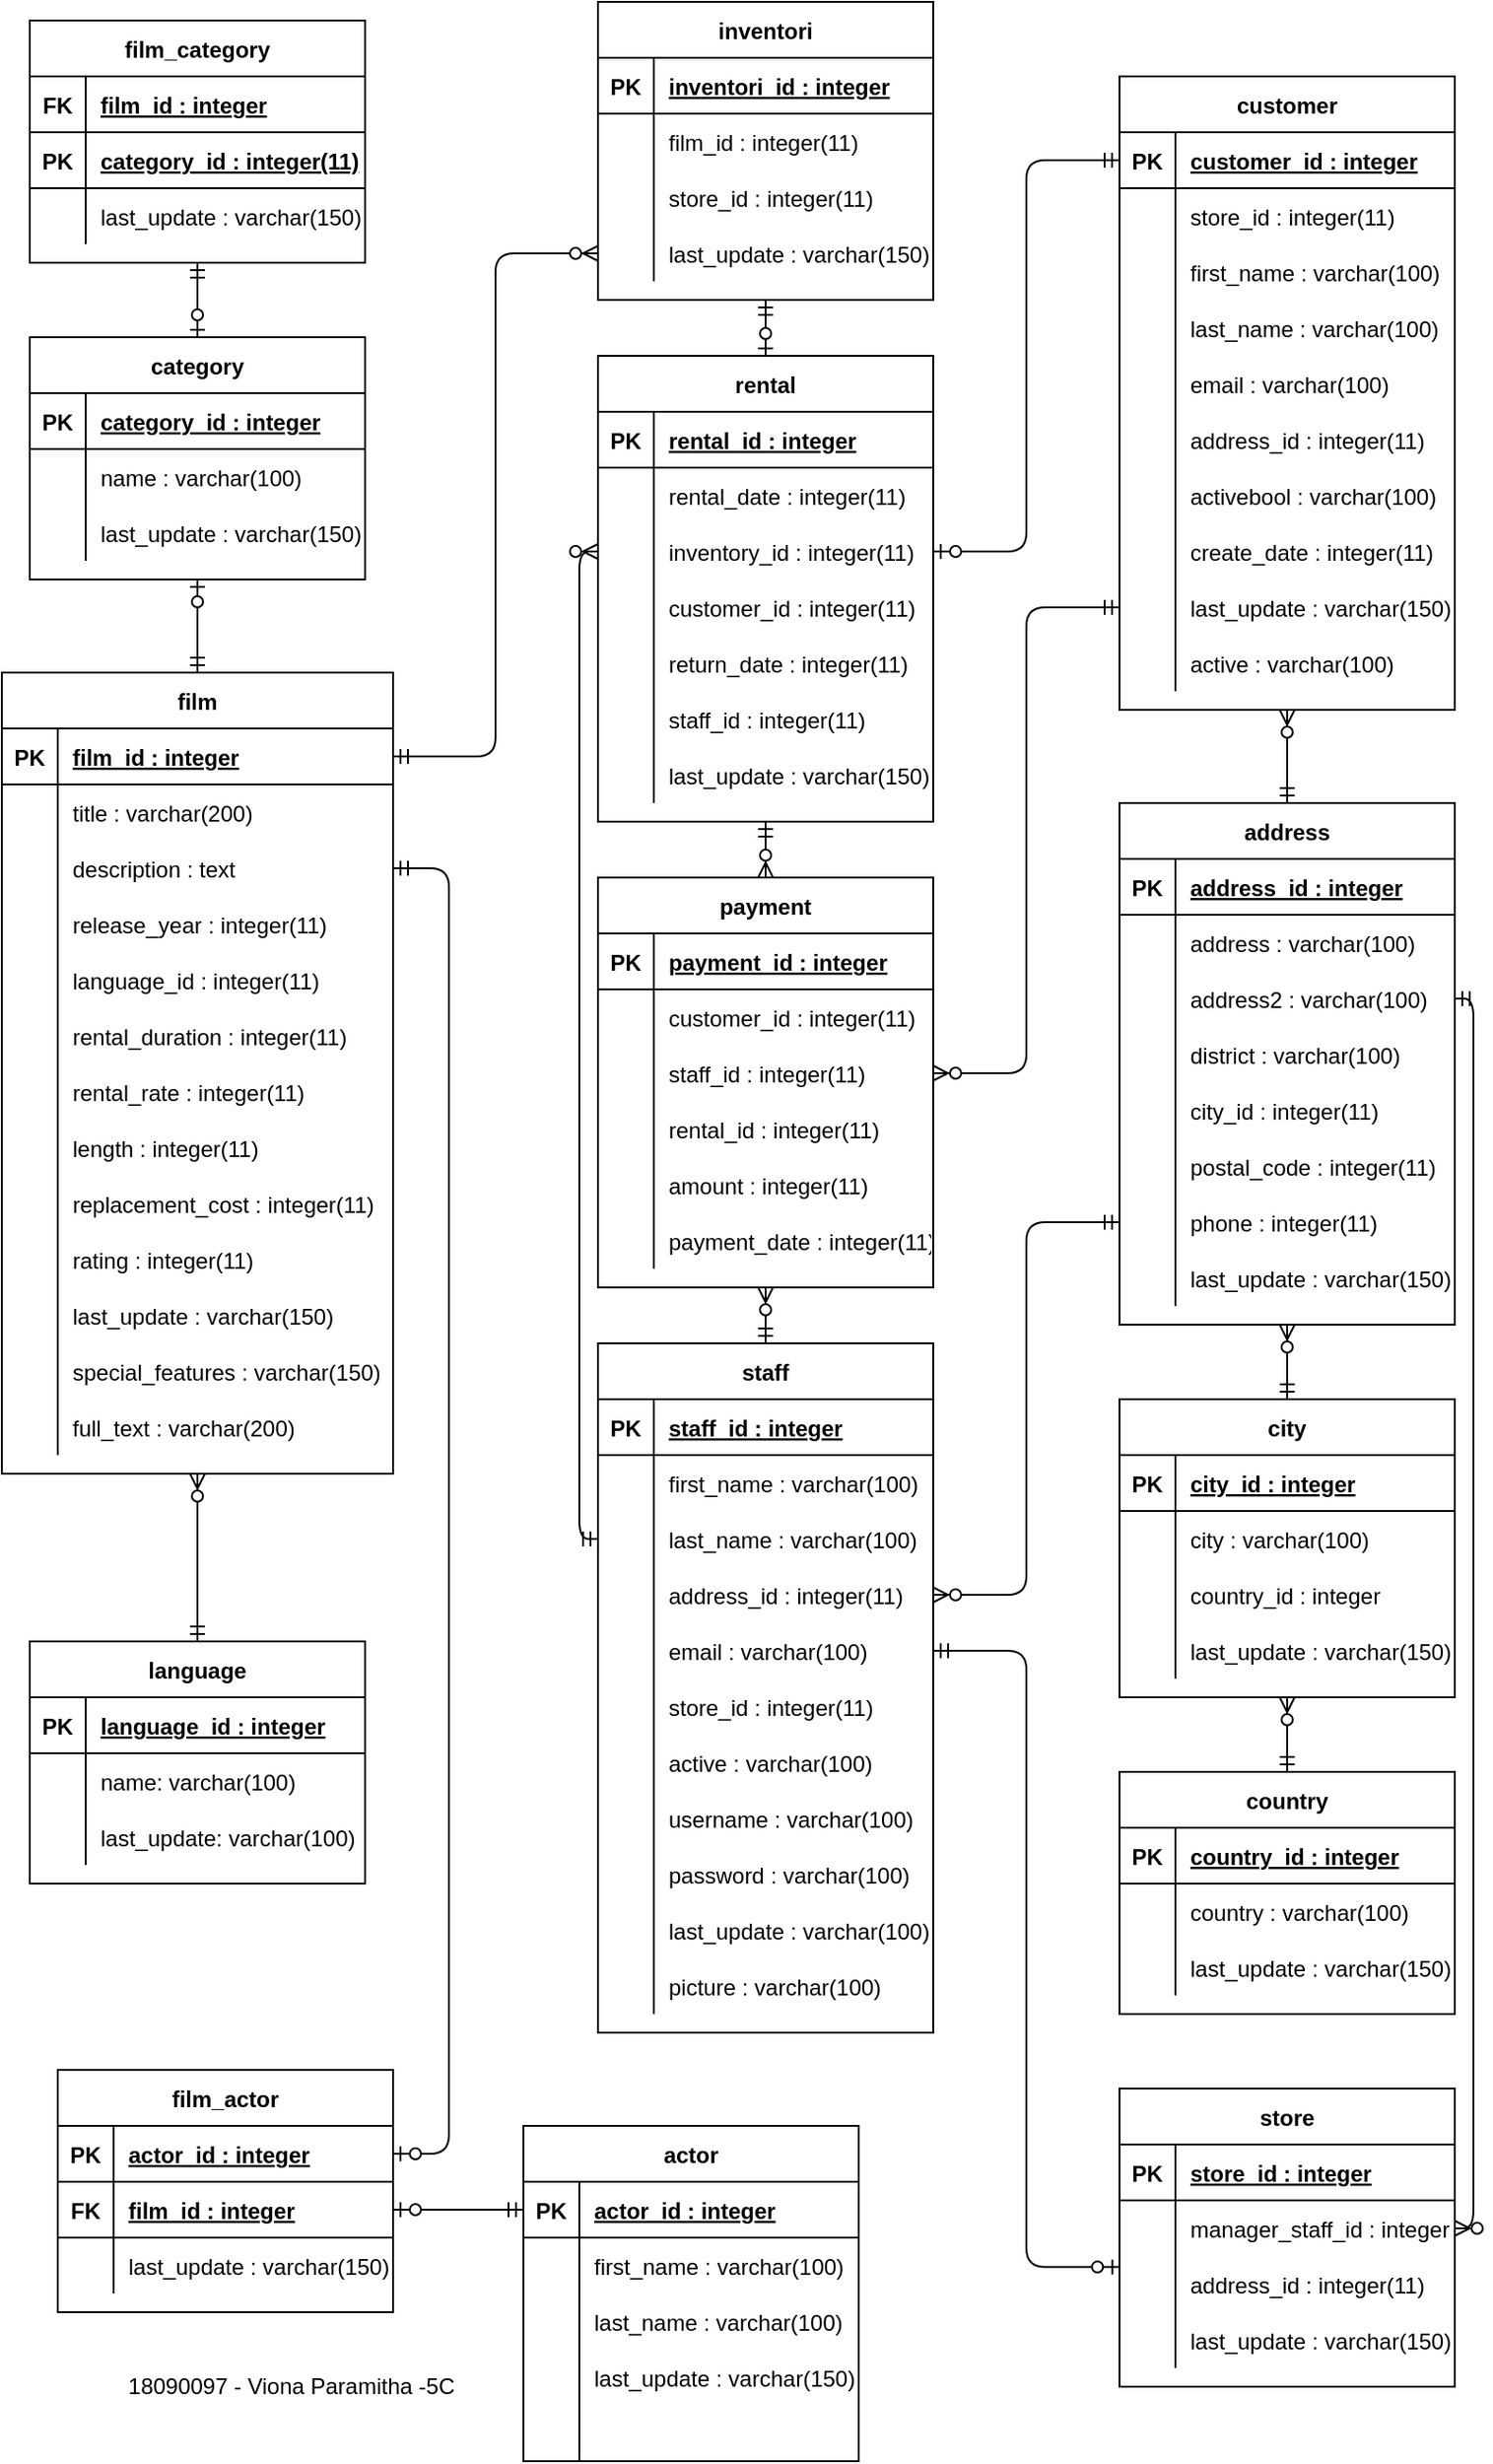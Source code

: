 <mxfile version="13.9.2" type="device"><diagram id="5TbboNXUEMDSottHWbuT" name="Page-1"><mxGraphModel dx="868" dy="1531" grid="1" gridSize="10" guides="1" tooltips="1" connect="1" arrows="1" fold="1" page="1" pageScale="1" pageWidth="850" pageHeight="1100" math="0" shadow="0"><root><mxCell id="0"/><mxCell id="1" parent="0"/><mxCell id="_dORrlnb-LXOwEXIcIKD-1" value="film_actor" style="shape=table;startSize=30;container=1;collapsible=1;childLayout=tableLayout;fixedRows=1;rowLines=0;fontStyle=1;align=center;resizeLast=1;" parent="1" vertex="1"><mxGeometry x="60" y="70" width="180" height="130" as="geometry"/></mxCell><mxCell id="_dORrlnb-LXOwEXIcIKD-2" value="" style="shape=partialRectangle;collapsible=0;dropTarget=0;pointerEvents=0;fillColor=none;top=0;left=0;bottom=1;right=0;points=[[0,0.5],[1,0.5]];portConstraint=eastwest;" parent="_dORrlnb-LXOwEXIcIKD-1" vertex="1"><mxGeometry y="30" width="180" height="30" as="geometry"/></mxCell><mxCell id="_dORrlnb-LXOwEXIcIKD-3" value="PK" style="shape=partialRectangle;connectable=0;fillColor=none;top=0;left=0;bottom=0;right=0;fontStyle=1;overflow=hidden;" parent="_dORrlnb-LXOwEXIcIKD-2" vertex="1"><mxGeometry width="30" height="30" as="geometry"/></mxCell><mxCell id="_dORrlnb-LXOwEXIcIKD-4" value="actor_id : integer" style="shape=partialRectangle;connectable=0;fillColor=none;top=0;left=0;bottom=0;right=0;align=left;spacingLeft=6;fontStyle=5;overflow=hidden;" parent="_dORrlnb-LXOwEXIcIKD-2" vertex="1"><mxGeometry x="30" width="150" height="30" as="geometry"/></mxCell><mxCell id="oT_BnrSmhXRLVRTTP2Ya-1" value="" style="shape=partialRectangle;collapsible=0;dropTarget=0;pointerEvents=0;fillColor=none;top=0;left=0;bottom=1;right=0;points=[[0,0.5],[1,0.5]];portConstraint=eastwest;" parent="_dORrlnb-LXOwEXIcIKD-1" vertex="1"><mxGeometry y="60" width="180" height="30" as="geometry"/></mxCell><mxCell id="oT_BnrSmhXRLVRTTP2Ya-2" value="FK" style="shape=partialRectangle;connectable=0;fillColor=none;top=0;left=0;bottom=0;right=0;fontStyle=1;overflow=hidden;" parent="oT_BnrSmhXRLVRTTP2Ya-1" vertex="1"><mxGeometry width="30" height="30" as="geometry"/></mxCell><mxCell id="oT_BnrSmhXRLVRTTP2Ya-3" value="film_id : integer" style="shape=partialRectangle;connectable=0;fillColor=none;top=0;left=0;bottom=0;right=0;align=left;spacingLeft=6;fontStyle=5;overflow=hidden;" parent="oT_BnrSmhXRLVRTTP2Ya-1" vertex="1"><mxGeometry x="30" width="150" height="30" as="geometry"/></mxCell><mxCell id="_dORrlnb-LXOwEXIcIKD-5" value="" style="shape=partialRectangle;collapsible=0;dropTarget=0;pointerEvents=0;fillColor=none;top=0;left=0;bottom=0;right=0;points=[[0,0.5],[1,0.5]];portConstraint=eastwest;" parent="_dORrlnb-LXOwEXIcIKD-1" vertex="1"><mxGeometry y="90" width="180" height="30" as="geometry"/></mxCell><mxCell id="_dORrlnb-LXOwEXIcIKD-6" value="" style="shape=partialRectangle;connectable=0;fillColor=none;top=0;left=0;bottom=0;right=0;editable=1;overflow=hidden;" parent="_dORrlnb-LXOwEXIcIKD-5" vertex="1"><mxGeometry width="30" height="30" as="geometry"/></mxCell><mxCell id="_dORrlnb-LXOwEXIcIKD-7" value="last_update : varchar(150)" style="shape=partialRectangle;connectable=0;fillColor=none;top=0;left=0;bottom=0;right=0;align=left;spacingLeft=6;overflow=hidden;" parent="_dORrlnb-LXOwEXIcIKD-5" vertex="1"><mxGeometry x="30" width="150" height="30" as="geometry"/></mxCell><mxCell id="_dORrlnb-LXOwEXIcIKD-14" value="actor" style="shape=table;startSize=30;container=1;collapsible=1;childLayout=tableLayout;fixedRows=1;rowLines=0;fontStyle=1;align=center;resizeLast=1;" parent="1" vertex="1"><mxGeometry x="310" y="100" width="180" height="180" as="geometry"/></mxCell><mxCell id="_dORrlnb-LXOwEXIcIKD-15" value="" style="shape=partialRectangle;collapsible=0;dropTarget=0;pointerEvents=0;fillColor=none;top=0;left=0;bottom=1;right=0;points=[[0,0.5],[1,0.5]];portConstraint=eastwest;" parent="_dORrlnb-LXOwEXIcIKD-14" vertex="1"><mxGeometry y="30" width="180" height="30" as="geometry"/></mxCell><mxCell id="_dORrlnb-LXOwEXIcIKD-16" value="PK" style="shape=partialRectangle;connectable=0;fillColor=none;top=0;left=0;bottom=0;right=0;fontStyle=1;overflow=hidden;" parent="_dORrlnb-LXOwEXIcIKD-15" vertex="1"><mxGeometry width="30" height="30" as="geometry"/></mxCell><mxCell id="_dORrlnb-LXOwEXIcIKD-17" value="actor_id : integer" style="shape=partialRectangle;connectable=0;fillColor=none;top=0;left=0;bottom=0;right=0;align=left;spacingLeft=6;fontStyle=5;overflow=hidden;" parent="_dORrlnb-LXOwEXIcIKD-15" vertex="1"><mxGeometry x="30" width="150" height="30" as="geometry"/></mxCell><mxCell id="_dORrlnb-LXOwEXIcIKD-18" value="" style="shape=partialRectangle;collapsible=0;dropTarget=0;pointerEvents=0;fillColor=none;top=0;left=0;bottom=0;right=0;points=[[0,0.5],[1,0.5]];portConstraint=eastwest;" parent="_dORrlnb-LXOwEXIcIKD-14" vertex="1"><mxGeometry y="60" width="180" height="30" as="geometry"/></mxCell><mxCell id="_dORrlnb-LXOwEXIcIKD-19" value="" style="shape=partialRectangle;connectable=0;fillColor=none;top=0;left=0;bottom=0;right=0;editable=1;overflow=hidden;" parent="_dORrlnb-LXOwEXIcIKD-18" vertex="1"><mxGeometry width="30" height="30" as="geometry"/></mxCell><mxCell id="_dORrlnb-LXOwEXIcIKD-20" value="first_name : varchar(100)" style="shape=partialRectangle;connectable=0;fillColor=none;top=0;left=0;bottom=0;right=0;align=left;spacingLeft=6;overflow=hidden;" parent="_dORrlnb-LXOwEXIcIKD-18" vertex="1"><mxGeometry x="30" width="150" height="30" as="geometry"/></mxCell><mxCell id="_dORrlnb-LXOwEXIcIKD-21" value="" style="shape=partialRectangle;collapsible=0;dropTarget=0;pointerEvents=0;fillColor=none;top=0;left=0;bottom=0;right=0;points=[[0,0.5],[1,0.5]];portConstraint=eastwest;" parent="_dORrlnb-LXOwEXIcIKD-14" vertex="1"><mxGeometry y="90" width="180" height="30" as="geometry"/></mxCell><mxCell id="_dORrlnb-LXOwEXIcIKD-22" value="" style="shape=partialRectangle;connectable=0;fillColor=none;top=0;left=0;bottom=0;right=0;editable=1;overflow=hidden;" parent="_dORrlnb-LXOwEXIcIKD-21" vertex="1"><mxGeometry width="30" height="30" as="geometry"/></mxCell><mxCell id="_dORrlnb-LXOwEXIcIKD-23" value="last_name : varchar(100)" style="shape=partialRectangle;connectable=0;fillColor=none;top=0;left=0;bottom=0;right=0;align=left;spacingLeft=6;overflow=hidden;" parent="_dORrlnb-LXOwEXIcIKD-21" vertex="1"><mxGeometry x="30" width="150" height="30" as="geometry"/></mxCell><mxCell id="_dORrlnb-LXOwEXIcIKD-24" value="" style="shape=partialRectangle;collapsible=0;dropTarget=0;pointerEvents=0;fillColor=none;top=0;left=0;bottom=0;right=0;points=[[0,0.5],[1,0.5]];portConstraint=eastwest;" parent="_dORrlnb-LXOwEXIcIKD-14" vertex="1"><mxGeometry y="120" width="180" height="30" as="geometry"/></mxCell><mxCell id="_dORrlnb-LXOwEXIcIKD-25" value="" style="shape=partialRectangle;connectable=0;fillColor=none;top=0;left=0;bottom=0;right=0;editable=1;overflow=hidden;" parent="_dORrlnb-LXOwEXIcIKD-24" vertex="1"><mxGeometry width="30" height="30" as="geometry"/></mxCell><mxCell id="_dORrlnb-LXOwEXIcIKD-26" value="last_update : varchar(150)" style="shape=partialRectangle;connectable=0;fillColor=none;top=0;left=0;bottom=0;right=0;align=left;spacingLeft=6;overflow=hidden;" parent="_dORrlnb-LXOwEXIcIKD-24" vertex="1"><mxGeometry x="30" width="150" height="30" as="geometry"/></mxCell><mxCell id="1KikFFoOMIwRcdixuUpz-1" value="" style="shape=partialRectangle;collapsible=0;dropTarget=0;pointerEvents=0;fillColor=none;top=0;left=0;bottom=0;right=0;points=[[0,0.5],[1,0.5]];portConstraint=eastwest;" parent="_dORrlnb-LXOwEXIcIKD-14" vertex="1"><mxGeometry y="150" width="180" height="30" as="geometry"/></mxCell><mxCell id="1KikFFoOMIwRcdixuUpz-2" value="" style="shape=partialRectangle;connectable=0;fillColor=none;top=0;left=0;bottom=0;right=0;editable=1;overflow=hidden;" parent="1KikFFoOMIwRcdixuUpz-1" vertex="1"><mxGeometry width="30" height="30" as="geometry"/></mxCell><mxCell id="1KikFFoOMIwRcdixuUpz-3" value="" style="shape=partialRectangle;connectable=0;fillColor=none;top=0;left=0;bottom=0;right=0;align=left;spacingLeft=6;overflow=hidden;" parent="1KikFFoOMIwRcdixuUpz-1" vertex="1"><mxGeometry x="30" width="150" height="30" as="geometry"/></mxCell><mxCell id="_dORrlnb-LXOwEXIcIKD-34" value="film" style="shape=table;startSize=30;container=1;collapsible=1;childLayout=tableLayout;fixedRows=1;rowLines=0;fontStyle=1;align=center;resizeLast=1;" parent="1" vertex="1"><mxGeometry x="30" y="-680" width="210" height="430" as="geometry"/></mxCell><mxCell id="_dORrlnb-LXOwEXIcIKD-35" value="" style="shape=partialRectangle;collapsible=0;dropTarget=0;pointerEvents=0;fillColor=none;top=0;left=0;bottom=1;right=0;points=[[0,0.5],[1,0.5]];portConstraint=eastwest;" parent="_dORrlnb-LXOwEXIcIKD-34" vertex="1"><mxGeometry y="30" width="210" height="30" as="geometry"/></mxCell><mxCell id="_dORrlnb-LXOwEXIcIKD-36" value="PK" style="shape=partialRectangle;connectable=0;fillColor=none;top=0;left=0;bottom=0;right=0;fontStyle=1;overflow=hidden;" parent="_dORrlnb-LXOwEXIcIKD-35" vertex="1"><mxGeometry width="30" height="30" as="geometry"/></mxCell><mxCell id="_dORrlnb-LXOwEXIcIKD-37" value="film_id : integer" style="shape=partialRectangle;connectable=0;fillColor=none;top=0;left=0;bottom=0;right=0;align=left;spacingLeft=6;fontStyle=5;overflow=hidden;" parent="_dORrlnb-LXOwEXIcIKD-35" vertex="1"><mxGeometry x="30" width="180" height="30" as="geometry"/></mxCell><mxCell id="_dORrlnb-LXOwEXIcIKD-38" value="" style="shape=partialRectangle;collapsible=0;dropTarget=0;pointerEvents=0;fillColor=none;top=0;left=0;bottom=0;right=0;points=[[0,0.5],[1,0.5]];portConstraint=eastwest;" parent="_dORrlnb-LXOwEXIcIKD-34" vertex="1"><mxGeometry y="60" width="210" height="30" as="geometry"/></mxCell><mxCell id="_dORrlnb-LXOwEXIcIKD-39" value="" style="shape=partialRectangle;connectable=0;fillColor=none;top=0;left=0;bottom=0;right=0;editable=1;overflow=hidden;" parent="_dORrlnb-LXOwEXIcIKD-38" vertex="1"><mxGeometry width="30" height="30" as="geometry"/></mxCell><mxCell id="_dORrlnb-LXOwEXIcIKD-40" value="title : varchar(200)" style="shape=partialRectangle;connectable=0;fillColor=none;top=0;left=0;bottom=0;right=0;align=left;spacingLeft=6;overflow=hidden;" parent="_dORrlnb-LXOwEXIcIKD-38" vertex="1"><mxGeometry x="30" width="180" height="30" as="geometry"/></mxCell><mxCell id="_dORrlnb-LXOwEXIcIKD-41" value="" style="shape=partialRectangle;collapsible=0;dropTarget=0;pointerEvents=0;fillColor=none;top=0;left=0;bottom=0;right=0;points=[[0,0.5],[1,0.5]];portConstraint=eastwest;" parent="_dORrlnb-LXOwEXIcIKD-34" vertex="1"><mxGeometry y="90" width="210" height="30" as="geometry"/></mxCell><mxCell id="_dORrlnb-LXOwEXIcIKD-42" value="" style="shape=partialRectangle;connectable=0;fillColor=none;top=0;left=0;bottom=0;right=0;editable=1;overflow=hidden;" parent="_dORrlnb-LXOwEXIcIKD-41" vertex="1"><mxGeometry width="30" height="30" as="geometry"/></mxCell><mxCell id="_dORrlnb-LXOwEXIcIKD-43" value="description : text" style="shape=partialRectangle;connectable=0;fillColor=none;top=0;left=0;bottom=0;right=0;align=left;spacingLeft=6;overflow=hidden;" parent="_dORrlnb-LXOwEXIcIKD-41" vertex="1"><mxGeometry x="30" width="180" height="30" as="geometry"/></mxCell><mxCell id="_dORrlnb-LXOwEXIcIKD-44" value="" style="shape=partialRectangle;collapsible=0;dropTarget=0;pointerEvents=0;fillColor=none;top=0;left=0;bottom=0;right=0;points=[[0,0.5],[1,0.5]];portConstraint=eastwest;" parent="_dORrlnb-LXOwEXIcIKD-34" vertex="1"><mxGeometry y="120" width="210" height="30" as="geometry"/></mxCell><mxCell id="_dORrlnb-LXOwEXIcIKD-45" value="" style="shape=partialRectangle;connectable=0;fillColor=none;top=0;left=0;bottom=0;right=0;editable=1;overflow=hidden;" parent="_dORrlnb-LXOwEXIcIKD-44" vertex="1"><mxGeometry width="30" height="30" as="geometry"/></mxCell><mxCell id="_dORrlnb-LXOwEXIcIKD-46" value="release_year : integer(11)" style="shape=partialRectangle;connectable=0;fillColor=none;top=0;left=0;bottom=0;right=0;align=left;spacingLeft=6;overflow=hidden;" parent="_dORrlnb-LXOwEXIcIKD-44" vertex="1"><mxGeometry x="30" width="180" height="30" as="geometry"/></mxCell><mxCell id="_dORrlnb-LXOwEXIcIKD-47" value="" style="shape=partialRectangle;collapsible=0;dropTarget=0;pointerEvents=0;fillColor=none;top=0;left=0;bottom=0;right=0;points=[[0,0.5],[1,0.5]];portConstraint=eastwest;" parent="_dORrlnb-LXOwEXIcIKD-34" vertex="1"><mxGeometry y="150" width="210" height="30" as="geometry"/></mxCell><mxCell id="_dORrlnb-LXOwEXIcIKD-48" value="" style="shape=partialRectangle;connectable=0;fillColor=none;top=0;left=0;bottom=0;right=0;editable=1;overflow=hidden;" parent="_dORrlnb-LXOwEXIcIKD-47" vertex="1"><mxGeometry width="30" height="30" as="geometry"/></mxCell><mxCell id="_dORrlnb-LXOwEXIcIKD-49" value="language_id : integer(11)" style="shape=partialRectangle;connectable=0;fillColor=none;top=0;left=0;bottom=0;right=0;align=left;spacingLeft=6;overflow=hidden;" parent="_dORrlnb-LXOwEXIcIKD-47" vertex="1"><mxGeometry x="30" width="180" height="30" as="geometry"/></mxCell><mxCell id="_dORrlnb-LXOwEXIcIKD-50" value="" style="shape=partialRectangle;collapsible=0;dropTarget=0;pointerEvents=0;fillColor=none;top=0;left=0;bottom=0;right=0;points=[[0,0.5],[1,0.5]];portConstraint=eastwest;" parent="_dORrlnb-LXOwEXIcIKD-34" vertex="1"><mxGeometry y="180" width="210" height="30" as="geometry"/></mxCell><mxCell id="_dORrlnb-LXOwEXIcIKD-51" value="" style="shape=partialRectangle;connectable=0;fillColor=none;top=0;left=0;bottom=0;right=0;editable=1;overflow=hidden;" parent="_dORrlnb-LXOwEXIcIKD-50" vertex="1"><mxGeometry width="30" height="30" as="geometry"/></mxCell><mxCell id="_dORrlnb-LXOwEXIcIKD-52" value="rental_duration : integer(11)" style="shape=partialRectangle;connectable=0;fillColor=none;top=0;left=0;bottom=0;right=0;align=left;spacingLeft=6;overflow=hidden;" parent="_dORrlnb-LXOwEXIcIKD-50" vertex="1"><mxGeometry x="30" width="180" height="30" as="geometry"/></mxCell><mxCell id="_dORrlnb-LXOwEXIcIKD-53" value="" style="shape=partialRectangle;collapsible=0;dropTarget=0;pointerEvents=0;fillColor=none;top=0;left=0;bottom=0;right=0;points=[[0,0.5],[1,0.5]];portConstraint=eastwest;" parent="_dORrlnb-LXOwEXIcIKD-34" vertex="1"><mxGeometry y="210" width="210" height="30" as="geometry"/></mxCell><mxCell id="_dORrlnb-LXOwEXIcIKD-54" value="" style="shape=partialRectangle;connectable=0;fillColor=none;top=0;left=0;bottom=0;right=0;editable=1;overflow=hidden;" parent="_dORrlnb-LXOwEXIcIKD-53" vertex="1"><mxGeometry width="30" height="30" as="geometry"/></mxCell><mxCell id="_dORrlnb-LXOwEXIcIKD-55" value="rental_rate : integer(11)" style="shape=partialRectangle;connectable=0;fillColor=none;top=0;left=0;bottom=0;right=0;align=left;spacingLeft=6;overflow=hidden;" parent="_dORrlnb-LXOwEXIcIKD-53" vertex="1"><mxGeometry x="30" width="180" height="30" as="geometry"/></mxCell><mxCell id="oT_BnrSmhXRLVRTTP2Ya-20" value="" style="shape=partialRectangle;collapsible=0;dropTarget=0;pointerEvents=0;fillColor=none;top=0;left=0;bottom=0;right=0;points=[[0,0.5],[1,0.5]];portConstraint=eastwest;" parent="_dORrlnb-LXOwEXIcIKD-34" vertex="1"><mxGeometry y="240" width="210" height="30" as="geometry"/></mxCell><mxCell id="oT_BnrSmhXRLVRTTP2Ya-21" value="" style="shape=partialRectangle;connectable=0;fillColor=none;top=0;left=0;bottom=0;right=0;editable=1;overflow=hidden;" parent="oT_BnrSmhXRLVRTTP2Ya-20" vertex="1"><mxGeometry width="30" height="30" as="geometry"/></mxCell><mxCell id="oT_BnrSmhXRLVRTTP2Ya-22" value="length : integer(11)" style="shape=partialRectangle;connectable=0;fillColor=none;top=0;left=0;bottom=0;right=0;align=left;spacingLeft=6;overflow=hidden;" parent="oT_BnrSmhXRLVRTTP2Ya-20" vertex="1"><mxGeometry x="30" width="180" height="30" as="geometry"/></mxCell><mxCell id="oT_BnrSmhXRLVRTTP2Ya-23" value="" style="shape=partialRectangle;collapsible=0;dropTarget=0;pointerEvents=0;fillColor=none;top=0;left=0;bottom=0;right=0;points=[[0,0.5],[1,0.5]];portConstraint=eastwest;" parent="_dORrlnb-LXOwEXIcIKD-34" vertex="1"><mxGeometry y="270" width="210" height="30" as="geometry"/></mxCell><mxCell id="oT_BnrSmhXRLVRTTP2Ya-24" value="" style="shape=partialRectangle;connectable=0;fillColor=none;top=0;left=0;bottom=0;right=0;editable=1;overflow=hidden;" parent="oT_BnrSmhXRLVRTTP2Ya-23" vertex="1"><mxGeometry width="30" height="30" as="geometry"/></mxCell><mxCell id="oT_BnrSmhXRLVRTTP2Ya-25" value="replacement_cost : integer(11)" style="shape=partialRectangle;connectable=0;fillColor=none;top=0;left=0;bottom=0;right=0;align=left;spacingLeft=6;overflow=hidden;" parent="oT_BnrSmhXRLVRTTP2Ya-23" vertex="1"><mxGeometry x="30" width="180" height="30" as="geometry"/></mxCell><mxCell id="oT_BnrSmhXRLVRTTP2Ya-26" value="" style="shape=partialRectangle;collapsible=0;dropTarget=0;pointerEvents=0;fillColor=none;top=0;left=0;bottom=0;right=0;points=[[0,0.5],[1,0.5]];portConstraint=eastwest;" parent="_dORrlnb-LXOwEXIcIKD-34" vertex="1"><mxGeometry y="300" width="210" height="30" as="geometry"/></mxCell><mxCell id="oT_BnrSmhXRLVRTTP2Ya-27" value="" style="shape=partialRectangle;connectable=0;fillColor=none;top=0;left=0;bottom=0;right=0;editable=1;overflow=hidden;" parent="oT_BnrSmhXRLVRTTP2Ya-26" vertex="1"><mxGeometry width="30" height="30" as="geometry"/></mxCell><mxCell id="oT_BnrSmhXRLVRTTP2Ya-28" value="rating : integer(11)" style="shape=partialRectangle;connectable=0;fillColor=none;top=0;left=0;bottom=0;right=0;align=left;spacingLeft=6;overflow=hidden;" parent="oT_BnrSmhXRLVRTTP2Ya-26" vertex="1"><mxGeometry x="30" width="180" height="30" as="geometry"/></mxCell><mxCell id="oT_BnrSmhXRLVRTTP2Ya-29" value="" style="shape=partialRectangle;collapsible=0;dropTarget=0;pointerEvents=0;fillColor=none;top=0;left=0;bottom=0;right=0;points=[[0,0.5],[1,0.5]];portConstraint=eastwest;" parent="_dORrlnb-LXOwEXIcIKD-34" vertex="1"><mxGeometry y="330" width="210" height="30" as="geometry"/></mxCell><mxCell id="oT_BnrSmhXRLVRTTP2Ya-30" value="" style="shape=partialRectangle;connectable=0;fillColor=none;top=0;left=0;bottom=0;right=0;editable=1;overflow=hidden;" parent="oT_BnrSmhXRLVRTTP2Ya-29" vertex="1"><mxGeometry width="30" height="30" as="geometry"/></mxCell><mxCell id="oT_BnrSmhXRLVRTTP2Ya-31" value="last_update : varchar(150)" style="shape=partialRectangle;connectable=0;fillColor=none;top=0;left=0;bottom=0;right=0;align=left;spacingLeft=6;overflow=hidden;" parent="oT_BnrSmhXRLVRTTP2Ya-29" vertex="1"><mxGeometry x="30" width="180" height="30" as="geometry"/></mxCell><mxCell id="oT_BnrSmhXRLVRTTP2Ya-32" value="" style="shape=partialRectangle;collapsible=0;dropTarget=0;pointerEvents=0;fillColor=none;top=0;left=0;bottom=0;right=0;points=[[0,0.5],[1,0.5]];portConstraint=eastwest;" parent="_dORrlnb-LXOwEXIcIKD-34" vertex="1"><mxGeometry y="360" width="210" height="30" as="geometry"/></mxCell><mxCell id="oT_BnrSmhXRLVRTTP2Ya-33" value="" style="shape=partialRectangle;connectable=0;fillColor=none;top=0;left=0;bottom=0;right=0;editable=1;overflow=hidden;" parent="oT_BnrSmhXRLVRTTP2Ya-32" vertex="1"><mxGeometry width="30" height="30" as="geometry"/></mxCell><mxCell id="oT_BnrSmhXRLVRTTP2Ya-34" value="special_features : varchar(150)" style="shape=partialRectangle;connectable=0;fillColor=none;top=0;left=0;bottom=0;right=0;align=left;spacingLeft=6;overflow=hidden;" parent="oT_BnrSmhXRLVRTTP2Ya-32" vertex="1"><mxGeometry x="30" width="180" height="30" as="geometry"/></mxCell><mxCell id="oT_BnrSmhXRLVRTTP2Ya-35" value="" style="shape=partialRectangle;collapsible=0;dropTarget=0;pointerEvents=0;fillColor=none;top=0;left=0;bottom=0;right=0;points=[[0,0.5],[1,0.5]];portConstraint=eastwest;" parent="_dORrlnb-LXOwEXIcIKD-34" vertex="1"><mxGeometry y="390" width="210" height="30" as="geometry"/></mxCell><mxCell id="oT_BnrSmhXRLVRTTP2Ya-36" value="" style="shape=partialRectangle;connectable=0;fillColor=none;top=0;left=0;bottom=0;right=0;editable=1;overflow=hidden;" parent="oT_BnrSmhXRLVRTTP2Ya-35" vertex="1"><mxGeometry width="30" height="30" as="geometry"/></mxCell><mxCell id="oT_BnrSmhXRLVRTTP2Ya-37" value="full_text : varchar(200)" style="shape=partialRectangle;connectable=0;fillColor=none;top=0;left=0;bottom=0;right=0;align=left;spacingLeft=6;overflow=hidden;" parent="oT_BnrSmhXRLVRTTP2Ya-35" vertex="1"><mxGeometry x="30" width="180" height="30" as="geometry"/></mxCell><mxCell id="_dORrlnb-LXOwEXIcIKD-60" value="film_category" style="shape=table;startSize=30;container=1;collapsible=1;childLayout=tableLayout;fixedRows=1;rowLines=0;fontStyle=1;align=center;resizeLast=1;" parent="1" vertex="1"><mxGeometry x="45" y="-1030" width="180" height="130" as="geometry"/></mxCell><mxCell id="_dORrlnb-LXOwEXIcIKD-61" value="" style="shape=partialRectangle;collapsible=0;dropTarget=0;pointerEvents=0;fillColor=none;top=0;left=0;bottom=1;right=0;points=[[0,0.5],[1,0.5]];portConstraint=eastwest;" parent="_dORrlnb-LXOwEXIcIKD-60" vertex="1"><mxGeometry y="30" width="180" height="30" as="geometry"/></mxCell><mxCell id="_dORrlnb-LXOwEXIcIKD-62" value="FK" style="shape=partialRectangle;connectable=0;fillColor=none;top=0;left=0;bottom=0;right=0;fontStyle=1;overflow=hidden;" parent="_dORrlnb-LXOwEXIcIKD-61" vertex="1"><mxGeometry width="30" height="30" as="geometry"/></mxCell><mxCell id="_dORrlnb-LXOwEXIcIKD-63" value="film_id : integer" style="shape=partialRectangle;connectable=0;fillColor=none;top=0;left=0;bottom=0;right=0;align=left;spacingLeft=6;fontStyle=5;overflow=hidden;" parent="_dORrlnb-LXOwEXIcIKD-61" vertex="1"><mxGeometry x="30" width="150" height="30" as="geometry"/></mxCell><mxCell id="oT_BnrSmhXRLVRTTP2Ya-38" value="" style="shape=partialRectangle;collapsible=0;dropTarget=0;pointerEvents=0;fillColor=none;top=0;left=0;bottom=1;right=0;points=[[0,0.5],[1,0.5]];portConstraint=eastwest;" parent="_dORrlnb-LXOwEXIcIKD-60" vertex="1"><mxGeometry y="60" width="180" height="30" as="geometry"/></mxCell><mxCell id="oT_BnrSmhXRLVRTTP2Ya-39" value="PK" style="shape=partialRectangle;connectable=0;fillColor=none;top=0;left=0;bottom=0;right=0;fontStyle=1;overflow=hidden;" parent="oT_BnrSmhXRLVRTTP2Ya-38" vertex="1"><mxGeometry width="30" height="30" as="geometry"/></mxCell><mxCell id="oT_BnrSmhXRLVRTTP2Ya-40" value="category_id : integer(11)" style="shape=partialRectangle;connectable=0;fillColor=none;top=0;left=0;bottom=0;right=0;align=left;spacingLeft=6;fontStyle=5;overflow=hidden;" parent="oT_BnrSmhXRLVRTTP2Ya-38" vertex="1"><mxGeometry x="30" width="150" height="30" as="geometry"/></mxCell><mxCell id="_dORrlnb-LXOwEXIcIKD-64" value="" style="shape=partialRectangle;collapsible=0;dropTarget=0;pointerEvents=0;fillColor=none;top=0;left=0;bottom=0;right=0;points=[[0,0.5],[1,0.5]];portConstraint=eastwest;" parent="_dORrlnb-LXOwEXIcIKD-60" vertex="1"><mxGeometry y="90" width="180" height="30" as="geometry"/></mxCell><mxCell id="_dORrlnb-LXOwEXIcIKD-65" value="" style="shape=partialRectangle;connectable=0;fillColor=none;top=0;left=0;bottom=0;right=0;editable=1;overflow=hidden;" parent="_dORrlnb-LXOwEXIcIKD-64" vertex="1"><mxGeometry width="30" height="30" as="geometry"/></mxCell><mxCell id="_dORrlnb-LXOwEXIcIKD-66" value="last_update : varchar(150)" style="shape=partialRectangle;connectable=0;fillColor=none;top=0;left=0;bottom=0;right=0;align=left;spacingLeft=6;overflow=hidden;" parent="_dORrlnb-LXOwEXIcIKD-64" vertex="1"><mxGeometry x="30" width="150" height="30" as="geometry"/></mxCell><mxCell id="oT_BnrSmhXRLVRTTP2Ya-41" value="category" style="shape=table;startSize=30;container=1;collapsible=1;childLayout=tableLayout;fixedRows=1;rowLines=0;fontStyle=1;align=center;resizeLast=1;" parent="1" vertex="1"><mxGeometry x="45" y="-860" width="180" height="130" as="geometry"/></mxCell><mxCell id="oT_BnrSmhXRLVRTTP2Ya-45" value="" style="shape=partialRectangle;collapsible=0;dropTarget=0;pointerEvents=0;fillColor=none;top=0;left=0;bottom=1;right=0;points=[[0,0.5],[1,0.5]];portConstraint=eastwest;" parent="oT_BnrSmhXRLVRTTP2Ya-41" vertex="1"><mxGeometry y="30" width="180" height="30" as="geometry"/></mxCell><mxCell id="oT_BnrSmhXRLVRTTP2Ya-46" value="PK" style="shape=partialRectangle;connectable=0;fillColor=none;top=0;left=0;bottom=0;right=0;fontStyle=1;overflow=hidden;" parent="oT_BnrSmhXRLVRTTP2Ya-45" vertex="1"><mxGeometry width="30" height="30" as="geometry"/></mxCell><mxCell id="oT_BnrSmhXRLVRTTP2Ya-47" value="category_id : integer" style="shape=partialRectangle;connectable=0;fillColor=none;top=0;left=0;bottom=0;right=0;align=left;spacingLeft=6;fontStyle=5;overflow=hidden;" parent="oT_BnrSmhXRLVRTTP2Ya-45" vertex="1"><mxGeometry x="30" width="150" height="30" as="geometry"/></mxCell><mxCell id="oT_BnrSmhXRLVRTTP2Ya-48" value="" style="shape=partialRectangle;collapsible=0;dropTarget=0;pointerEvents=0;fillColor=none;top=0;left=0;bottom=0;right=0;points=[[0,0.5],[1,0.5]];portConstraint=eastwest;" parent="oT_BnrSmhXRLVRTTP2Ya-41" vertex="1"><mxGeometry y="60" width="180" height="30" as="geometry"/></mxCell><mxCell id="oT_BnrSmhXRLVRTTP2Ya-49" value="" style="shape=partialRectangle;connectable=0;fillColor=none;top=0;left=0;bottom=0;right=0;editable=1;overflow=hidden;" parent="oT_BnrSmhXRLVRTTP2Ya-48" vertex="1"><mxGeometry width="30" height="30" as="geometry"/></mxCell><mxCell id="oT_BnrSmhXRLVRTTP2Ya-50" value="name : varchar(100)" style="shape=partialRectangle;connectable=0;fillColor=none;top=0;left=0;bottom=0;right=0;align=left;spacingLeft=6;overflow=hidden;" parent="oT_BnrSmhXRLVRTTP2Ya-48" vertex="1"><mxGeometry x="30" width="150" height="30" as="geometry"/></mxCell><mxCell id="oT_BnrSmhXRLVRTTP2Ya-52" value="" style="shape=partialRectangle;collapsible=0;dropTarget=0;pointerEvents=0;fillColor=none;top=0;left=0;bottom=0;right=0;points=[[0,0.5],[1,0.5]];portConstraint=eastwest;" parent="oT_BnrSmhXRLVRTTP2Ya-41" vertex="1"><mxGeometry y="90" width="180" height="30" as="geometry"/></mxCell><mxCell id="oT_BnrSmhXRLVRTTP2Ya-53" value="" style="shape=partialRectangle;connectable=0;fillColor=none;top=0;left=0;bottom=0;right=0;editable=1;overflow=hidden;" parent="oT_BnrSmhXRLVRTTP2Ya-52" vertex="1"><mxGeometry width="30" height="30" as="geometry"/></mxCell><mxCell id="oT_BnrSmhXRLVRTTP2Ya-54" value="last_update : varchar(150)" style="shape=partialRectangle;connectable=0;fillColor=none;top=0;left=0;bottom=0;right=0;align=left;spacingLeft=6;overflow=hidden;" parent="oT_BnrSmhXRLVRTTP2Ya-52" vertex="1"><mxGeometry x="30" width="150" height="30" as="geometry"/></mxCell><mxCell id="oT_BnrSmhXRLVRTTP2Ya-55" value="store" style="shape=table;startSize=30;container=1;collapsible=1;childLayout=tableLayout;fixedRows=1;rowLines=0;fontStyle=1;align=center;resizeLast=1;" parent="1" vertex="1"><mxGeometry x="630" y="80" width="180" height="160" as="geometry"/></mxCell><mxCell id="oT_BnrSmhXRLVRTTP2Ya-56" value="" style="shape=partialRectangle;collapsible=0;dropTarget=0;pointerEvents=0;fillColor=none;top=0;left=0;bottom=1;right=0;points=[[0,0.5],[1,0.5]];portConstraint=eastwest;" parent="oT_BnrSmhXRLVRTTP2Ya-55" vertex="1"><mxGeometry y="30" width="180" height="30" as="geometry"/></mxCell><mxCell id="oT_BnrSmhXRLVRTTP2Ya-57" value="PK" style="shape=partialRectangle;connectable=0;fillColor=none;top=0;left=0;bottom=0;right=0;fontStyle=1;overflow=hidden;" parent="oT_BnrSmhXRLVRTTP2Ya-56" vertex="1"><mxGeometry width="30" height="30" as="geometry"/></mxCell><mxCell id="oT_BnrSmhXRLVRTTP2Ya-58" value="store_id : integer" style="shape=partialRectangle;connectable=0;fillColor=none;top=0;left=0;bottom=0;right=0;align=left;spacingLeft=6;fontStyle=5;overflow=hidden;" parent="oT_BnrSmhXRLVRTTP2Ya-56" vertex="1"><mxGeometry x="30" width="150" height="30" as="geometry"/></mxCell><mxCell id="oT_BnrSmhXRLVRTTP2Ya-59" value="" style="shape=partialRectangle;collapsible=0;dropTarget=0;pointerEvents=0;fillColor=none;top=0;left=0;bottom=0;right=0;points=[[0,0.5],[1,0.5]];portConstraint=eastwest;" parent="oT_BnrSmhXRLVRTTP2Ya-55" vertex="1"><mxGeometry y="60" width="180" height="30" as="geometry"/></mxCell><mxCell id="oT_BnrSmhXRLVRTTP2Ya-60" value="" style="shape=partialRectangle;connectable=0;fillColor=none;top=0;left=0;bottom=0;right=0;editable=1;overflow=hidden;" parent="oT_BnrSmhXRLVRTTP2Ya-59" vertex="1"><mxGeometry width="30" height="30" as="geometry"/></mxCell><mxCell id="oT_BnrSmhXRLVRTTP2Ya-61" value="manager_staff_id : integer" style="shape=partialRectangle;connectable=0;fillColor=none;top=0;left=0;bottom=0;right=0;align=left;spacingLeft=6;overflow=hidden;" parent="oT_BnrSmhXRLVRTTP2Ya-59" vertex="1"><mxGeometry x="30" width="150" height="30" as="geometry"/></mxCell><mxCell id="oT_BnrSmhXRLVRTTP2Ya-62" value="" style="shape=partialRectangle;collapsible=0;dropTarget=0;pointerEvents=0;fillColor=none;top=0;left=0;bottom=0;right=0;points=[[0,0.5],[1,0.5]];portConstraint=eastwest;" parent="oT_BnrSmhXRLVRTTP2Ya-55" vertex="1"><mxGeometry y="90" width="180" height="30" as="geometry"/></mxCell><mxCell id="oT_BnrSmhXRLVRTTP2Ya-63" value="" style="shape=partialRectangle;connectable=0;fillColor=none;top=0;left=0;bottom=0;right=0;editable=1;overflow=hidden;" parent="oT_BnrSmhXRLVRTTP2Ya-62" vertex="1"><mxGeometry width="30" height="30" as="geometry"/></mxCell><mxCell id="oT_BnrSmhXRLVRTTP2Ya-64" value="address_id : integer(11)" style="shape=partialRectangle;connectable=0;fillColor=none;top=0;left=0;bottom=0;right=0;align=left;spacingLeft=6;overflow=hidden;" parent="oT_BnrSmhXRLVRTTP2Ya-62" vertex="1"><mxGeometry x="30" width="150" height="30" as="geometry"/></mxCell><mxCell id="oT_BnrSmhXRLVRTTP2Ya-65" value="" style="shape=partialRectangle;collapsible=0;dropTarget=0;pointerEvents=0;fillColor=none;top=0;left=0;bottom=0;right=0;points=[[0,0.5],[1,0.5]];portConstraint=eastwest;" parent="oT_BnrSmhXRLVRTTP2Ya-55" vertex="1"><mxGeometry y="120" width="180" height="30" as="geometry"/></mxCell><mxCell id="oT_BnrSmhXRLVRTTP2Ya-66" value="" style="shape=partialRectangle;connectable=0;fillColor=none;top=0;left=0;bottom=0;right=0;editable=1;overflow=hidden;" parent="oT_BnrSmhXRLVRTTP2Ya-65" vertex="1"><mxGeometry width="30" height="30" as="geometry"/></mxCell><mxCell id="oT_BnrSmhXRLVRTTP2Ya-67" value="last_update : varchar(150)" style="shape=partialRectangle;connectable=0;fillColor=none;top=0;left=0;bottom=0;right=0;align=left;spacingLeft=6;overflow=hidden;" parent="oT_BnrSmhXRLVRTTP2Ya-65" vertex="1"><mxGeometry x="30" width="150" height="30" as="geometry"/></mxCell><mxCell id="oT_BnrSmhXRLVRTTP2Ya-68" value="inventori" style="shape=table;startSize=30;container=1;collapsible=1;childLayout=tableLayout;fixedRows=1;rowLines=0;fontStyle=1;align=center;resizeLast=1;" parent="1" vertex="1"><mxGeometry x="350" y="-1040" width="180" height="160" as="geometry"/></mxCell><mxCell id="oT_BnrSmhXRLVRTTP2Ya-69" value="" style="shape=partialRectangle;collapsible=0;dropTarget=0;pointerEvents=0;fillColor=none;top=0;left=0;bottom=1;right=0;points=[[0,0.5],[1,0.5]];portConstraint=eastwest;" parent="oT_BnrSmhXRLVRTTP2Ya-68" vertex="1"><mxGeometry y="30" width="180" height="30" as="geometry"/></mxCell><mxCell id="oT_BnrSmhXRLVRTTP2Ya-70" value="PK" style="shape=partialRectangle;connectable=0;fillColor=none;top=0;left=0;bottom=0;right=0;fontStyle=1;overflow=hidden;" parent="oT_BnrSmhXRLVRTTP2Ya-69" vertex="1"><mxGeometry width="30" height="30" as="geometry"/></mxCell><mxCell id="oT_BnrSmhXRLVRTTP2Ya-71" value="inventori_id : integer" style="shape=partialRectangle;connectable=0;fillColor=none;top=0;left=0;bottom=0;right=0;align=left;spacingLeft=6;fontStyle=5;overflow=hidden;" parent="oT_BnrSmhXRLVRTTP2Ya-69" vertex="1"><mxGeometry x="30" width="150" height="30" as="geometry"/></mxCell><mxCell id="oT_BnrSmhXRLVRTTP2Ya-72" value="" style="shape=partialRectangle;collapsible=0;dropTarget=0;pointerEvents=0;fillColor=none;top=0;left=0;bottom=0;right=0;points=[[0,0.5],[1,0.5]];portConstraint=eastwest;" parent="oT_BnrSmhXRLVRTTP2Ya-68" vertex="1"><mxGeometry y="60" width="180" height="30" as="geometry"/></mxCell><mxCell id="oT_BnrSmhXRLVRTTP2Ya-73" value="" style="shape=partialRectangle;connectable=0;fillColor=none;top=0;left=0;bottom=0;right=0;editable=1;overflow=hidden;" parent="oT_BnrSmhXRLVRTTP2Ya-72" vertex="1"><mxGeometry width="30" height="30" as="geometry"/></mxCell><mxCell id="oT_BnrSmhXRLVRTTP2Ya-74" value="film_id : integer(11)" style="shape=partialRectangle;connectable=0;fillColor=none;top=0;left=0;bottom=0;right=0;align=left;spacingLeft=6;overflow=hidden;" parent="oT_BnrSmhXRLVRTTP2Ya-72" vertex="1"><mxGeometry x="30" width="150" height="30" as="geometry"/></mxCell><mxCell id="oT_BnrSmhXRLVRTTP2Ya-75" value="" style="shape=partialRectangle;collapsible=0;dropTarget=0;pointerEvents=0;fillColor=none;top=0;left=0;bottom=0;right=0;points=[[0,0.5],[1,0.5]];portConstraint=eastwest;" parent="oT_BnrSmhXRLVRTTP2Ya-68" vertex="1"><mxGeometry y="90" width="180" height="30" as="geometry"/></mxCell><mxCell id="oT_BnrSmhXRLVRTTP2Ya-76" value="" style="shape=partialRectangle;connectable=0;fillColor=none;top=0;left=0;bottom=0;right=0;editable=1;overflow=hidden;" parent="oT_BnrSmhXRLVRTTP2Ya-75" vertex="1"><mxGeometry width="30" height="30" as="geometry"/></mxCell><mxCell id="oT_BnrSmhXRLVRTTP2Ya-77" value="store_id : integer(11)" style="shape=partialRectangle;connectable=0;fillColor=none;top=0;left=0;bottom=0;right=0;align=left;spacingLeft=6;overflow=hidden;" parent="oT_BnrSmhXRLVRTTP2Ya-75" vertex="1"><mxGeometry x="30" width="150" height="30" as="geometry"/></mxCell><mxCell id="oT_BnrSmhXRLVRTTP2Ya-78" value="" style="shape=partialRectangle;collapsible=0;dropTarget=0;pointerEvents=0;fillColor=none;top=0;left=0;bottom=0;right=0;points=[[0,0.5],[1,0.5]];portConstraint=eastwest;" parent="oT_BnrSmhXRLVRTTP2Ya-68" vertex="1"><mxGeometry y="120" width="180" height="30" as="geometry"/></mxCell><mxCell id="oT_BnrSmhXRLVRTTP2Ya-79" value="" style="shape=partialRectangle;connectable=0;fillColor=none;top=0;left=0;bottom=0;right=0;editable=1;overflow=hidden;" parent="oT_BnrSmhXRLVRTTP2Ya-78" vertex="1"><mxGeometry width="30" height="30" as="geometry"/></mxCell><mxCell id="oT_BnrSmhXRLVRTTP2Ya-80" value="last_update : varchar(150)" style="shape=partialRectangle;connectable=0;fillColor=none;top=0;left=0;bottom=0;right=0;align=left;spacingLeft=6;overflow=hidden;" parent="oT_BnrSmhXRLVRTTP2Ya-78" vertex="1"><mxGeometry x="30" width="150" height="30" as="geometry"/></mxCell><mxCell id="oT_BnrSmhXRLVRTTP2Ya-82" value="rental" style="shape=table;startSize=30;container=1;collapsible=1;childLayout=tableLayout;fixedRows=1;rowLines=0;fontStyle=1;align=center;resizeLast=1;" parent="1" vertex="1"><mxGeometry x="350" y="-850" width="180" height="250" as="geometry"/></mxCell><mxCell id="oT_BnrSmhXRLVRTTP2Ya-83" value="" style="shape=partialRectangle;collapsible=0;dropTarget=0;pointerEvents=0;fillColor=none;top=0;left=0;bottom=1;right=0;points=[[0,0.5],[1,0.5]];portConstraint=eastwest;" parent="oT_BnrSmhXRLVRTTP2Ya-82" vertex="1"><mxGeometry y="30" width="180" height="30" as="geometry"/></mxCell><mxCell id="oT_BnrSmhXRLVRTTP2Ya-84" value="PK" style="shape=partialRectangle;connectable=0;fillColor=none;top=0;left=0;bottom=0;right=0;fontStyle=1;overflow=hidden;" parent="oT_BnrSmhXRLVRTTP2Ya-83" vertex="1"><mxGeometry width="30" height="30" as="geometry"/></mxCell><mxCell id="oT_BnrSmhXRLVRTTP2Ya-85" value="rental_id : integer" style="shape=partialRectangle;connectable=0;fillColor=none;top=0;left=0;bottom=0;right=0;align=left;spacingLeft=6;fontStyle=5;overflow=hidden;" parent="oT_BnrSmhXRLVRTTP2Ya-83" vertex="1"><mxGeometry x="30" width="150" height="30" as="geometry"/></mxCell><mxCell id="oT_BnrSmhXRLVRTTP2Ya-86" value="" style="shape=partialRectangle;collapsible=0;dropTarget=0;pointerEvents=0;fillColor=none;top=0;left=0;bottom=0;right=0;points=[[0,0.5],[1,0.5]];portConstraint=eastwest;" parent="oT_BnrSmhXRLVRTTP2Ya-82" vertex="1"><mxGeometry y="60" width="180" height="30" as="geometry"/></mxCell><mxCell id="oT_BnrSmhXRLVRTTP2Ya-87" value="" style="shape=partialRectangle;connectable=0;fillColor=none;top=0;left=0;bottom=0;right=0;editable=1;overflow=hidden;" parent="oT_BnrSmhXRLVRTTP2Ya-86" vertex="1"><mxGeometry width="30" height="30" as="geometry"/></mxCell><mxCell id="oT_BnrSmhXRLVRTTP2Ya-88" value="rental_date : integer(11)" style="shape=partialRectangle;connectable=0;fillColor=none;top=0;left=0;bottom=0;right=0;align=left;spacingLeft=6;overflow=hidden;" parent="oT_BnrSmhXRLVRTTP2Ya-86" vertex="1"><mxGeometry x="30" width="150" height="30" as="geometry"/></mxCell><mxCell id="oT_BnrSmhXRLVRTTP2Ya-89" value="" style="shape=partialRectangle;collapsible=0;dropTarget=0;pointerEvents=0;fillColor=none;top=0;left=0;bottom=0;right=0;points=[[0,0.5],[1,0.5]];portConstraint=eastwest;" parent="oT_BnrSmhXRLVRTTP2Ya-82" vertex="1"><mxGeometry y="90" width="180" height="30" as="geometry"/></mxCell><mxCell id="oT_BnrSmhXRLVRTTP2Ya-90" value="" style="shape=partialRectangle;connectable=0;fillColor=none;top=0;left=0;bottom=0;right=0;editable=1;overflow=hidden;" parent="oT_BnrSmhXRLVRTTP2Ya-89" vertex="1"><mxGeometry width="30" height="30" as="geometry"/></mxCell><mxCell id="oT_BnrSmhXRLVRTTP2Ya-91" value="inventory_id : integer(11)" style="shape=partialRectangle;connectable=0;fillColor=none;top=0;left=0;bottom=0;right=0;align=left;spacingLeft=6;overflow=hidden;" parent="oT_BnrSmhXRLVRTTP2Ya-89" vertex="1"><mxGeometry x="30" width="150" height="30" as="geometry"/></mxCell><mxCell id="oT_BnrSmhXRLVRTTP2Ya-92" value="" style="shape=partialRectangle;collapsible=0;dropTarget=0;pointerEvents=0;fillColor=none;top=0;left=0;bottom=0;right=0;points=[[0,0.5],[1,0.5]];portConstraint=eastwest;" parent="oT_BnrSmhXRLVRTTP2Ya-82" vertex="1"><mxGeometry y="120" width="180" height="30" as="geometry"/></mxCell><mxCell id="oT_BnrSmhXRLVRTTP2Ya-93" value="" style="shape=partialRectangle;connectable=0;fillColor=none;top=0;left=0;bottom=0;right=0;editable=1;overflow=hidden;" parent="oT_BnrSmhXRLVRTTP2Ya-92" vertex="1"><mxGeometry width="30" height="30" as="geometry"/></mxCell><mxCell id="oT_BnrSmhXRLVRTTP2Ya-94" value="customer_id : integer(11)" style="shape=partialRectangle;connectable=0;fillColor=none;top=0;left=0;bottom=0;right=0;align=left;spacingLeft=6;overflow=hidden;" parent="oT_BnrSmhXRLVRTTP2Ya-92" vertex="1"><mxGeometry x="30" width="150" height="30" as="geometry"/></mxCell><mxCell id="oT_BnrSmhXRLVRTTP2Ya-95" value="" style="shape=partialRectangle;collapsible=0;dropTarget=0;pointerEvents=0;fillColor=none;top=0;left=0;bottom=0;right=0;points=[[0,0.5],[1,0.5]];portConstraint=eastwest;" parent="oT_BnrSmhXRLVRTTP2Ya-82" vertex="1"><mxGeometry y="150" width="180" height="30" as="geometry"/></mxCell><mxCell id="oT_BnrSmhXRLVRTTP2Ya-96" value="" style="shape=partialRectangle;connectable=0;fillColor=none;top=0;left=0;bottom=0;right=0;editable=1;overflow=hidden;" parent="oT_BnrSmhXRLVRTTP2Ya-95" vertex="1"><mxGeometry width="30" height="30" as="geometry"/></mxCell><mxCell id="oT_BnrSmhXRLVRTTP2Ya-97" value="return_date : integer(11)" style="shape=partialRectangle;connectable=0;fillColor=none;top=0;left=0;bottom=0;right=0;align=left;spacingLeft=6;overflow=hidden;" parent="oT_BnrSmhXRLVRTTP2Ya-95" vertex="1"><mxGeometry x="30" width="150" height="30" as="geometry"/></mxCell><mxCell id="oT_BnrSmhXRLVRTTP2Ya-98" value="" style="shape=partialRectangle;collapsible=0;dropTarget=0;pointerEvents=0;fillColor=none;top=0;left=0;bottom=0;right=0;points=[[0,0.5],[1,0.5]];portConstraint=eastwest;" parent="oT_BnrSmhXRLVRTTP2Ya-82" vertex="1"><mxGeometry y="180" width="180" height="30" as="geometry"/></mxCell><mxCell id="oT_BnrSmhXRLVRTTP2Ya-99" value="" style="shape=partialRectangle;connectable=0;fillColor=none;top=0;left=0;bottom=0;right=0;editable=1;overflow=hidden;" parent="oT_BnrSmhXRLVRTTP2Ya-98" vertex="1"><mxGeometry width="30" height="30" as="geometry"/></mxCell><mxCell id="oT_BnrSmhXRLVRTTP2Ya-100" value="staff_id : integer(11)" style="shape=partialRectangle;connectable=0;fillColor=none;top=0;left=0;bottom=0;right=0;align=left;spacingLeft=6;overflow=hidden;" parent="oT_BnrSmhXRLVRTTP2Ya-98" vertex="1"><mxGeometry x="30" width="150" height="30" as="geometry"/></mxCell><mxCell id="oT_BnrSmhXRLVRTTP2Ya-101" value="" style="shape=partialRectangle;collapsible=0;dropTarget=0;pointerEvents=0;fillColor=none;top=0;left=0;bottom=0;right=0;points=[[0,0.5],[1,0.5]];portConstraint=eastwest;" parent="oT_BnrSmhXRLVRTTP2Ya-82" vertex="1"><mxGeometry y="210" width="180" height="30" as="geometry"/></mxCell><mxCell id="oT_BnrSmhXRLVRTTP2Ya-102" value="" style="shape=partialRectangle;connectable=0;fillColor=none;top=0;left=0;bottom=0;right=0;editable=1;overflow=hidden;" parent="oT_BnrSmhXRLVRTTP2Ya-101" vertex="1"><mxGeometry width="30" height="30" as="geometry"/></mxCell><mxCell id="oT_BnrSmhXRLVRTTP2Ya-103" value="last_update : varchar(150)" style="shape=partialRectangle;connectable=0;fillColor=none;top=0;left=0;bottom=0;right=0;align=left;spacingLeft=6;overflow=hidden;" parent="oT_BnrSmhXRLVRTTP2Ya-101" vertex="1"><mxGeometry x="30" width="150" height="30" as="geometry"/></mxCell><mxCell id="oT_BnrSmhXRLVRTTP2Ya-119" value="payment" style="shape=table;startSize=30;container=1;collapsible=1;childLayout=tableLayout;fixedRows=1;rowLines=0;fontStyle=1;align=center;resizeLast=1;" parent="1" vertex="1"><mxGeometry x="350" y="-570" width="180" height="220" as="geometry"/></mxCell><mxCell id="oT_BnrSmhXRLVRTTP2Ya-120" value="" style="shape=partialRectangle;collapsible=0;dropTarget=0;pointerEvents=0;fillColor=none;top=0;left=0;bottom=1;right=0;points=[[0,0.5],[1,0.5]];portConstraint=eastwest;" parent="oT_BnrSmhXRLVRTTP2Ya-119" vertex="1"><mxGeometry y="30" width="180" height="30" as="geometry"/></mxCell><mxCell id="oT_BnrSmhXRLVRTTP2Ya-121" value="PK" style="shape=partialRectangle;connectable=0;fillColor=none;top=0;left=0;bottom=0;right=0;fontStyle=1;overflow=hidden;" parent="oT_BnrSmhXRLVRTTP2Ya-120" vertex="1"><mxGeometry width="30" height="30" as="geometry"/></mxCell><mxCell id="oT_BnrSmhXRLVRTTP2Ya-122" value="payment_id : integer" style="shape=partialRectangle;connectable=0;fillColor=none;top=0;left=0;bottom=0;right=0;align=left;spacingLeft=6;fontStyle=5;overflow=hidden;" parent="oT_BnrSmhXRLVRTTP2Ya-120" vertex="1"><mxGeometry x="30" width="150" height="30" as="geometry"/></mxCell><mxCell id="oT_BnrSmhXRLVRTTP2Ya-123" value="" style="shape=partialRectangle;collapsible=0;dropTarget=0;pointerEvents=0;fillColor=none;top=0;left=0;bottom=0;right=0;points=[[0,0.5],[1,0.5]];portConstraint=eastwest;" parent="oT_BnrSmhXRLVRTTP2Ya-119" vertex="1"><mxGeometry y="60" width="180" height="30" as="geometry"/></mxCell><mxCell id="oT_BnrSmhXRLVRTTP2Ya-124" value="" style="shape=partialRectangle;connectable=0;fillColor=none;top=0;left=0;bottom=0;right=0;editable=1;overflow=hidden;" parent="oT_BnrSmhXRLVRTTP2Ya-123" vertex="1"><mxGeometry width="30" height="30" as="geometry"/></mxCell><mxCell id="oT_BnrSmhXRLVRTTP2Ya-125" value="customer_id : integer(11)" style="shape=partialRectangle;connectable=0;fillColor=none;top=0;left=0;bottom=0;right=0;align=left;spacingLeft=6;overflow=hidden;" parent="oT_BnrSmhXRLVRTTP2Ya-123" vertex="1"><mxGeometry x="30" width="150" height="30" as="geometry"/></mxCell><mxCell id="oT_BnrSmhXRLVRTTP2Ya-126" value="" style="shape=partialRectangle;collapsible=0;dropTarget=0;pointerEvents=0;fillColor=none;top=0;left=0;bottom=0;right=0;points=[[0,0.5],[1,0.5]];portConstraint=eastwest;" parent="oT_BnrSmhXRLVRTTP2Ya-119" vertex="1"><mxGeometry y="90" width="180" height="30" as="geometry"/></mxCell><mxCell id="oT_BnrSmhXRLVRTTP2Ya-127" value="" style="shape=partialRectangle;connectable=0;fillColor=none;top=0;left=0;bottom=0;right=0;editable=1;overflow=hidden;" parent="oT_BnrSmhXRLVRTTP2Ya-126" vertex="1"><mxGeometry width="30" height="30" as="geometry"/></mxCell><mxCell id="oT_BnrSmhXRLVRTTP2Ya-128" value="staff_id : integer(11)" style="shape=partialRectangle;connectable=0;fillColor=none;top=0;left=0;bottom=0;right=0;align=left;spacingLeft=6;overflow=hidden;" parent="oT_BnrSmhXRLVRTTP2Ya-126" vertex="1"><mxGeometry x="30" width="150" height="30" as="geometry"/></mxCell><mxCell id="oT_BnrSmhXRLVRTTP2Ya-129" value="" style="shape=partialRectangle;collapsible=0;dropTarget=0;pointerEvents=0;fillColor=none;top=0;left=0;bottom=0;right=0;points=[[0,0.5],[1,0.5]];portConstraint=eastwest;" parent="oT_BnrSmhXRLVRTTP2Ya-119" vertex="1"><mxGeometry y="120" width="180" height="30" as="geometry"/></mxCell><mxCell id="oT_BnrSmhXRLVRTTP2Ya-130" value="" style="shape=partialRectangle;connectable=0;fillColor=none;top=0;left=0;bottom=0;right=0;editable=1;overflow=hidden;" parent="oT_BnrSmhXRLVRTTP2Ya-129" vertex="1"><mxGeometry width="30" height="30" as="geometry"/></mxCell><mxCell id="oT_BnrSmhXRLVRTTP2Ya-131" value="rental_id : integer(11)" style="shape=partialRectangle;connectable=0;fillColor=none;top=0;left=0;bottom=0;right=0;align=left;spacingLeft=6;overflow=hidden;" parent="oT_BnrSmhXRLVRTTP2Ya-129" vertex="1"><mxGeometry x="30" width="150" height="30" as="geometry"/></mxCell><mxCell id="oT_BnrSmhXRLVRTTP2Ya-132" value="" style="shape=partialRectangle;collapsible=0;dropTarget=0;pointerEvents=0;fillColor=none;top=0;left=0;bottom=0;right=0;points=[[0,0.5],[1,0.5]];portConstraint=eastwest;" parent="oT_BnrSmhXRLVRTTP2Ya-119" vertex="1"><mxGeometry y="150" width="180" height="30" as="geometry"/></mxCell><mxCell id="oT_BnrSmhXRLVRTTP2Ya-133" value="" style="shape=partialRectangle;connectable=0;fillColor=none;top=0;left=0;bottom=0;right=0;editable=1;overflow=hidden;" parent="oT_BnrSmhXRLVRTTP2Ya-132" vertex="1"><mxGeometry width="30" height="30" as="geometry"/></mxCell><mxCell id="oT_BnrSmhXRLVRTTP2Ya-134" value="amount : integer(11)" style="shape=partialRectangle;connectable=0;fillColor=none;top=0;left=0;bottom=0;right=0;align=left;spacingLeft=6;overflow=hidden;" parent="oT_BnrSmhXRLVRTTP2Ya-132" vertex="1"><mxGeometry x="30" width="150" height="30" as="geometry"/></mxCell><mxCell id="oT_BnrSmhXRLVRTTP2Ya-135" value="" style="shape=partialRectangle;collapsible=0;dropTarget=0;pointerEvents=0;fillColor=none;top=0;left=0;bottom=0;right=0;points=[[0,0.5],[1,0.5]];portConstraint=eastwest;" parent="oT_BnrSmhXRLVRTTP2Ya-119" vertex="1"><mxGeometry y="180" width="180" height="30" as="geometry"/></mxCell><mxCell id="oT_BnrSmhXRLVRTTP2Ya-136" value="" style="shape=partialRectangle;connectable=0;fillColor=none;top=0;left=0;bottom=0;right=0;editable=1;overflow=hidden;" parent="oT_BnrSmhXRLVRTTP2Ya-135" vertex="1"><mxGeometry width="30" height="30" as="geometry"/></mxCell><mxCell id="oT_BnrSmhXRLVRTTP2Ya-137" value="payment_date : integer(11)" style="shape=partialRectangle;connectable=0;fillColor=none;top=0;left=0;bottom=0;right=0;align=left;spacingLeft=6;overflow=hidden;" parent="oT_BnrSmhXRLVRTTP2Ya-135" vertex="1"><mxGeometry x="30" width="150" height="30" as="geometry"/></mxCell><mxCell id="oT_BnrSmhXRLVRTTP2Ya-144" value="" style="edgeStyle=entityRelationEdgeStyle;fontSize=12;html=1;endArrow=ERzeroToOne;startArrow=ERmandOne;exitX=0;exitY=0.5;exitDx=0;exitDy=0;entryX=1;entryY=0.5;entryDx=0;entryDy=0;" parent="1" source="_dORrlnb-LXOwEXIcIKD-15" target="oT_BnrSmhXRLVRTTP2Ya-1" edge="1"><mxGeometry width="100" height="100" relative="1" as="geometry"><mxPoint x="310" y="150" as="sourcePoint"/><mxPoint x="410" y="50" as="targetPoint"/></mxGeometry></mxCell><mxCell id="oT_BnrSmhXRLVRTTP2Ya-145" value="" style="edgeStyle=entityRelationEdgeStyle;fontSize=12;html=1;endArrow=ERzeroToOne;startArrow=ERmandOne;entryX=1;entryY=0.5;entryDx=0;entryDy=0;exitX=1;exitY=0.5;exitDx=0;exitDy=0;" parent="1" source="_dORrlnb-LXOwEXIcIKD-41" target="_dORrlnb-LXOwEXIcIKD-2" edge="1"><mxGeometry width="100" height="100" relative="1" as="geometry"><mxPoint x="290" y="-860" as="sourcePoint"/><mxPoint x="490" y="-500" as="targetPoint"/></mxGeometry></mxCell><mxCell id="oT_BnrSmhXRLVRTTP2Ya-147" value="" style="edgeStyle=orthogonalEdgeStyle;fontSize=12;html=1;endArrow=ERzeroToMany;startArrow=ERmandOne;exitX=1;exitY=0.5;exitDx=0;exitDy=0;entryX=0;entryY=0.5;entryDx=0;entryDy=0;" parent="1" source="_dORrlnb-LXOwEXIcIKD-35" target="oT_BnrSmhXRLVRTTP2Ya-78" edge="1"><mxGeometry width="100" height="100" relative="1" as="geometry"><mxPoint x="390" y="-870" as="sourcePoint"/><mxPoint x="490" y="-970" as="targetPoint"/></mxGeometry></mxCell><mxCell id="oT_BnrSmhXRLVRTTP2Ya-150" value="" style="fontSize=12;html=1;endArrow=ERzeroToOne;startArrow=ERmandOne;entryX=0.5;entryY=0;entryDx=0;entryDy=0;exitX=0.5;exitY=1;exitDx=0;exitDy=0;" parent="1" source="oT_BnrSmhXRLVRTTP2Ya-68" target="oT_BnrSmhXRLVRTTP2Ya-82" edge="1"><mxGeometry width="100" height="100" relative="1" as="geometry"><mxPoint x="550" y="-880" as="sourcePoint"/><mxPoint x="600" y="-880" as="targetPoint"/></mxGeometry></mxCell><mxCell id="oT_BnrSmhXRLVRTTP2Ya-151" value="" style="fontSize=12;html=1;endArrow=ERzeroToMany;startArrow=ERmandOne;exitX=0.5;exitY=1;exitDx=0;exitDy=0;entryX=0.5;entryY=0;entryDx=0;entryDy=0;" parent="1" source="oT_BnrSmhXRLVRTTP2Ya-82" target="oT_BnrSmhXRLVRTTP2Ya-119" edge="1"><mxGeometry width="100" height="100" relative="1" as="geometry"><mxPoint x="420" y="-610" as="sourcePoint"/><mxPoint x="520" y="-710" as="targetPoint"/></mxGeometry></mxCell><mxCell id="oT_BnrSmhXRLVRTTP2Ya-152" value="staff" style="shape=table;startSize=30;container=1;collapsible=1;childLayout=tableLayout;fixedRows=1;rowLines=0;fontStyle=1;align=center;resizeLast=1;" parent="1" vertex="1"><mxGeometry x="350" y="-320" width="180" height="370" as="geometry"/></mxCell><mxCell id="oT_BnrSmhXRLVRTTP2Ya-153" value="" style="shape=partialRectangle;collapsible=0;dropTarget=0;pointerEvents=0;fillColor=none;top=0;left=0;bottom=1;right=0;points=[[0,0.5],[1,0.5]];portConstraint=eastwest;" parent="oT_BnrSmhXRLVRTTP2Ya-152" vertex="1"><mxGeometry y="30" width="180" height="30" as="geometry"/></mxCell><mxCell id="oT_BnrSmhXRLVRTTP2Ya-154" value="PK" style="shape=partialRectangle;connectable=0;fillColor=none;top=0;left=0;bottom=0;right=0;fontStyle=1;overflow=hidden;" parent="oT_BnrSmhXRLVRTTP2Ya-153" vertex="1"><mxGeometry width="30" height="30" as="geometry"/></mxCell><mxCell id="oT_BnrSmhXRLVRTTP2Ya-155" value="staff_id : integer" style="shape=partialRectangle;connectable=0;fillColor=none;top=0;left=0;bottom=0;right=0;align=left;spacingLeft=6;fontStyle=5;overflow=hidden;" parent="oT_BnrSmhXRLVRTTP2Ya-153" vertex="1"><mxGeometry x="30" width="150" height="30" as="geometry"/></mxCell><mxCell id="oT_BnrSmhXRLVRTTP2Ya-156" value="" style="shape=partialRectangle;collapsible=0;dropTarget=0;pointerEvents=0;fillColor=none;top=0;left=0;bottom=0;right=0;points=[[0,0.5],[1,0.5]];portConstraint=eastwest;" parent="oT_BnrSmhXRLVRTTP2Ya-152" vertex="1"><mxGeometry y="60" width="180" height="30" as="geometry"/></mxCell><mxCell id="oT_BnrSmhXRLVRTTP2Ya-157" value="" style="shape=partialRectangle;connectable=0;fillColor=none;top=0;left=0;bottom=0;right=0;editable=1;overflow=hidden;" parent="oT_BnrSmhXRLVRTTP2Ya-156" vertex="1"><mxGeometry width="30" height="30" as="geometry"/></mxCell><mxCell id="oT_BnrSmhXRLVRTTP2Ya-158" value="first_name : varchar(100)" style="shape=partialRectangle;connectable=0;fillColor=none;top=0;left=0;bottom=0;right=0;align=left;spacingLeft=6;overflow=hidden;" parent="oT_BnrSmhXRLVRTTP2Ya-156" vertex="1"><mxGeometry x="30" width="150" height="30" as="geometry"/></mxCell><mxCell id="oT_BnrSmhXRLVRTTP2Ya-159" value="" style="shape=partialRectangle;collapsible=0;dropTarget=0;pointerEvents=0;fillColor=none;top=0;left=0;bottom=0;right=0;points=[[0,0.5],[1,0.5]];portConstraint=eastwest;" parent="oT_BnrSmhXRLVRTTP2Ya-152" vertex="1"><mxGeometry y="90" width="180" height="30" as="geometry"/></mxCell><mxCell id="oT_BnrSmhXRLVRTTP2Ya-160" value="" style="shape=partialRectangle;connectable=0;fillColor=none;top=0;left=0;bottom=0;right=0;editable=1;overflow=hidden;" parent="oT_BnrSmhXRLVRTTP2Ya-159" vertex="1"><mxGeometry width="30" height="30" as="geometry"/></mxCell><mxCell id="oT_BnrSmhXRLVRTTP2Ya-161" value="last_name : varchar(100)" style="shape=partialRectangle;connectable=0;fillColor=none;top=0;left=0;bottom=0;right=0;align=left;spacingLeft=6;overflow=hidden;" parent="oT_BnrSmhXRLVRTTP2Ya-159" vertex="1"><mxGeometry x="30" width="150" height="30" as="geometry"/></mxCell><mxCell id="oT_BnrSmhXRLVRTTP2Ya-162" value="" style="shape=partialRectangle;collapsible=0;dropTarget=0;pointerEvents=0;fillColor=none;top=0;left=0;bottom=0;right=0;points=[[0,0.5],[1,0.5]];portConstraint=eastwest;" parent="oT_BnrSmhXRLVRTTP2Ya-152" vertex="1"><mxGeometry y="120" width="180" height="30" as="geometry"/></mxCell><mxCell id="oT_BnrSmhXRLVRTTP2Ya-163" value="" style="shape=partialRectangle;connectable=0;fillColor=none;top=0;left=0;bottom=0;right=0;editable=1;overflow=hidden;" parent="oT_BnrSmhXRLVRTTP2Ya-162" vertex="1"><mxGeometry width="30" height="30" as="geometry"/></mxCell><mxCell id="oT_BnrSmhXRLVRTTP2Ya-164" value="address_id : integer(11)" style="shape=partialRectangle;connectable=0;fillColor=none;top=0;left=0;bottom=0;right=0;align=left;spacingLeft=6;overflow=hidden;" parent="oT_BnrSmhXRLVRTTP2Ya-162" vertex="1"><mxGeometry x="30" width="150" height="30" as="geometry"/></mxCell><mxCell id="oT_BnrSmhXRLVRTTP2Ya-166" value="" style="shape=partialRectangle;collapsible=0;dropTarget=0;pointerEvents=0;fillColor=none;top=0;left=0;bottom=0;right=0;points=[[0,0.5],[1,0.5]];portConstraint=eastwest;" parent="oT_BnrSmhXRLVRTTP2Ya-152" vertex="1"><mxGeometry y="150" width="180" height="30" as="geometry"/></mxCell><mxCell id="oT_BnrSmhXRLVRTTP2Ya-167" value="" style="shape=partialRectangle;connectable=0;fillColor=none;top=0;left=0;bottom=0;right=0;editable=1;overflow=hidden;" parent="oT_BnrSmhXRLVRTTP2Ya-166" vertex="1"><mxGeometry width="30" height="30" as="geometry"/></mxCell><mxCell id="oT_BnrSmhXRLVRTTP2Ya-168" value="email : varchar(100)" style="shape=partialRectangle;connectable=0;fillColor=none;top=0;left=0;bottom=0;right=0;align=left;spacingLeft=6;overflow=hidden;" parent="oT_BnrSmhXRLVRTTP2Ya-166" vertex="1"><mxGeometry x="30" width="150" height="30" as="geometry"/></mxCell><mxCell id="oT_BnrSmhXRLVRTTP2Ya-169" value="" style="shape=partialRectangle;collapsible=0;dropTarget=0;pointerEvents=0;fillColor=none;top=0;left=0;bottom=0;right=0;points=[[0,0.5],[1,0.5]];portConstraint=eastwest;" parent="oT_BnrSmhXRLVRTTP2Ya-152" vertex="1"><mxGeometry y="180" width="180" height="30" as="geometry"/></mxCell><mxCell id="oT_BnrSmhXRLVRTTP2Ya-170" value="" style="shape=partialRectangle;connectable=0;fillColor=none;top=0;left=0;bottom=0;right=0;editable=1;overflow=hidden;" parent="oT_BnrSmhXRLVRTTP2Ya-169" vertex="1"><mxGeometry width="30" height="30" as="geometry"/></mxCell><mxCell id="oT_BnrSmhXRLVRTTP2Ya-171" value="store_id : integer(11)" style="shape=partialRectangle;connectable=0;fillColor=none;top=0;left=0;bottom=0;right=0;align=left;spacingLeft=6;overflow=hidden;" parent="oT_BnrSmhXRLVRTTP2Ya-169" vertex="1"><mxGeometry x="30" width="150" height="30" as="geometry"/></mxCell><mxCell id="oT_BnrSmhXRLVRTTP2Ya-172" value="" style="shape=partialRectangle;collapsible=0;dropTarget=0;pointerEvents=0;fillColor=none;top=0;left=0;bottom=0;right=0;points=[[0,0.5],[1,0.5]];portConstraint=eastwest;" parent="oT_BnrSmhXRLVRTTP2Ya-152" vertex="1"><mxGeometry y="210" width="180" height="30" as="geometry"/></mxCell><mxCell id="oT_BnrSmhXRLVRTTP2Ya-173" value="" style="shape=partialRectangle;connectable=0;fillColor=none;top=0;left=0;bottom=0;right=0;editable=1;overflow=hidden;" parent="oT_BnrSmhXRLVRTTP2Ya-172" vertex="1"><mxGeometry width="30" height="30" as="geometry"/></mxCell><mxCell id="oT_BnrSmhXRLVRTTP2Ya-174" value="active : varchar(100)" style="shape=partialRectangle;connectable=0;fillColor=none;top=0;left=0;bottom=0;right=0;align=left;spacingLeft=6;overflow=hidden;" parent="oT_BnrSmhXRLVRTTP2Ya-172" vertex="1"><mxGeometry x="30" width="150" height="30" as="geometry"/></mxCell><mxCell id="oT_BnrSmhXRLVRTTP2Ya-175" value="" style="shape=partialRectangle;collapsible=0;dropTarget=0;pointerEvents=0;fillColor=none;top=0;left=0;bottom=0;right=0;points=[[0,0.5],[1,0.5]];portConstraint=eastwest;" parent="oT_BnrSmhXRLVRTTP2Ya-152" vertex="1"><mxGeometry y="240" width="180" height="30" as="geometry"/></mxCell><mxCell id="oT_BnrSmhXRLVRTTP2Ya-176" value="" style="shape=partialRectangle;connectable=0;fillColor=none;top=0;left=0;bottom=0;right=0;editable=1;overflow=hidden;" parent="oT_BnrSmhXRLVRTTP2Ya-175" vertex="1"><mxGeometry width="30" height="30" as="geometry"/></mxCell><mxCell id="oT_BnrSmhXRLVRTTP2Ya-177" value="username : varchar(100)" style="shape=partialRectangle;connectable=0;fillColor=none;top=0;left=0;bottom=0;right=0;align=left;spacingLeft=6;overflow=hidden;" parent="oT_BnrSmhXRLVRTTP2Ya-175" vertex="1"><mxGeometry x="30" width="150" height="30" as="geometry"/></mxCell><mxCell id="oT_BnrSmhXRLVRTTP2Ya-178" value="" style="shape=partialRectangle;collapsible=0;dropTarget=0;pointerEvents=0;fillColor=none;top=0;left=0;bottom=0;right=0;points=[[0,0.5],[1,0.5]];portConstraint=eastwest;" parent="oT_BnrSmhXRLVRTTP2Ya-152" vertex="1"><mxGeometry y="270" width="180" height="30" as="geometry"/></mxCell><mxCell id="oT_BnrSmhXRLVRTTP2Ya-179" value="" style="shape=partialRectangle;connectable=0;fillColor=none;top=0;left=0;bottom=0;right=0;editable=1;overflow=hidden;" parent="oT_BnrSmhXRLVRTTP2Ya-178" vertex="1"><mxGeometry width="30" height="30" as="geometry"/></mxCell><mxCell id="oT_BnrSmhXRLVRTTP2Ya-180" value="password : varchar(100)" style="shape=partialRectangle;connectable=0;fillColor=none;top=0;left=0;bottom=0;right=0;align=left;spacingLeft=6;overflow=hidden;" parent="oT_BnrSmhXRLVRTTP2Ya-178" vertex="1"><mxGeometry x="30" width="150" height="30" as="geometry"/></mxCell><mxCell id="oT_BnrSmhXRLVRTTP2Ya-181" value="" style="shape=partialRectangle;collapsible=0;dropTarget=0;pointerEvents=0;fillColor=none;top=0;left=0;bottom=0;right=0;points=[[0,0.5],[1,0.5]];portConstraint=eastwest;" parent="oT_BnrSmhXRLVRTTP2Ya-152" vertex="1"><mxGeometry y="300" width="180" height="30" as="geometry"/></mxCell><mxCell id="oT_BnrSmhXRLVRTTP2Ya-182" value="" style="shape=partialRectangle;connectable=0;fillColor=none;top=0;left=0;bottom=0;right=0;editable=1;overflow=hidden;" parent="oT_BnrSmhXRLVRTTP2Ya-181" vertex="1"><mxGeometry width="30" height="30" as="geometry"/></mxCell><mxCell id="oT_BnrSmhXRLVRTTP2Ya-183" value="last_update : varchar(100)" style="shape=partialRectangle;connectable=0;fillColor=none;top=0;left=0;bottom=0;right=0;align=left;spacingLeft=6;overflow=hidden;" parent="oT_BnrSmhXRLVRTTP2Ya-181" vertex="1"><mxGeometry x="30" width="150" height="30" as="geometry"/></mxCell><mxCell id="oT_BnrSmhXRLVRTTP2Ya-184" value="" style="shape=partialRectangle;collapsible=0;dropTarget=0;pointerEvents=0;fillColor=none;top=0;left=0;bottom=0;right=0;points=[[0,0.5],[1,0.5]];portConstraint=eastwest;" parent="oT_BnrSmhXRLVRTTP2Ya-152" vertex="1"><mxGeometry y="330" width="180" height="30" as="geometry"/></mxCell><mxCell id="oT_BnrSmhXRLVRTTP2Ya-185" value="" style="shape=partialRectangle;connectable=0;fillColor=none;top=0;left=0;bottom=0;right=0;editable=1;overflow=hidden;" parent="oT_BnrSmhXRLVRTTP2Ya-184" vertex="1"><mxGeometry width="30" height="30" as="geometry"/></mxCell><mxCell id="oT_BnrSmhXRLVRTTP2Ya-186" value="picture : varchar(100)" style="shape=partialRectangle;connectable=0;fillColor=none;top=0;left=0;bottom=0;right=0;align=left;spacingLeft=6;overflow=hidden;" parent="oT_BnrSmhXRLVRTTP2Ya-184" vertex="1"><mxGeometry x="30" width="150" height="30" as="geometry"/></mxCell><mxCell id="oT_BnrSmhXRLVRTTP2Ya-165" value="" style="fontSize=12;html=1;endArrow=ERzeroToMany;startArrow=ERmandOne;entryX=0.5;entryY=1;entryDx=0;entryDy=0;exitX=0.5;exitY=0;exitDx=0;exitDy=0;" parent="1" source="oT_BnrSmhXRLVRTTP2Ya-152" target="oT_BnrSmhXRLVRTTP2Ya-119" edge="1"><mxGeometry width="100" height="100" relative="1" as="geometry"><mxPoint x="330" y="-460" as="sourcePoint"/><mxPoint x="430" y="-560" as="targetPoint"/></mxGeometry></mxCell><mxCell id="oT_BnrSmhXRLVRTTP2Ya-187" value="" style="edgeStyle=orthogonalEdgeStyle;fontSize=12;html=1;endArrow=ERzeroToMany;startArrow=ERmandOne;exitX=0;exitY=0.5;exitDx=0;exitDy=0;entryX=0;entryY=0.5;entryDx=0;entryDy=0;elbow=vertical;" parent="1" source="oT_BnrSmhXRLVRTTP2Ya-159" target="oT_BnrSmhXRLVRTTP2Ya-89" edge="1"><mxGeometry width="100" height="100" relative="1" as="geometry"><mxPoint x="420" y="-550" as="sourcePoint"/><mxPoint x="520" y="-650" as="targetPoint"/></mxGeometry></mxCell><mxCell id="oT_BnrSmhXRLVRTTP2Ya-188" value="" style="fontSize=12;html=1;endArrow=ERzeroToOne;startArrow=ERmandOne;exitX=0.5;exitY=0;exitDx=0;exitDy=0;entryX=0.5;entryY=1;entryDx=0;entryDy=0;" parent="1" source="_dORrlnb-LXOwEXIcIKD-34" target="oT_BnrSmhXRLVRTTP2Ya-41" edge="1"><mxGeometry width="100" height="100" relative="1" as="geometry"><mxPoint x="410" y="-720" as="sourcePoint"/><mxPoint x="510" y="-820" as="targetPoint"/></mxGeometry></mxCell><mxCell id="oT_BnrSmhXRLVRTTP2Ya-189" value="" style="fontSize=12;html=1;endArrow=ERzeroToOne;startArrow=ERmandOne;exitX=0.5;exitY=1;exitDx=0;exitDy=0;entryX=0.5;entryY=0;entryDx=0;entryDy=0;" parent="1" source="_dORrlnb-LXOwEXIcIKD-60" target="oT_BnrSmhXRLVRTTP2Ya-41" edge="1"><mxGeometry width="100" height="100" relative="1" as="geometry"><mxPoint x="145.0" y="-670" as="sourcePoint"/><mxPoint x="145.0" y="-720" as="targetPoint"/></mxGeometry></mxCell><mxCell id="oT_BnrSmhXRLVRTTP2Ya-190" value="customer" style="shape=table;startSize=30;container=1;collapsible=1;childLayout=tableLayout;fixedRows=1;rowLines=0;fontStyle=1;align=center;resizeLast=1;" parent="1" vertex="1"><mxGeometry x="630" y="-1000" width="180" height="340" as="geometry"/></mxCell><mxCell id="oT_BnrSmhXRLVRTTP2Ya-191" value="" style="shape=partialRectangle;collapsible=0;dropTarget=0;pointerEvents=0;fillColor=none;top=0;left=0;bottom=1;right=0;points=[[0,0.5],[1,0.5]];portConstraint=eastwest;" parent="oT_BnrSmhXRLVRTTP2Ya-190" vertex="1"><mxGeometry y="30" width="180" height="30" as="geometry"/></mxCell><mxCell id="oT_BnrSmhXRLVRTTP2Ya-192" value="PK" style="shape=partialRectangle;connectable=0;fillColor=none;top=0;left=0;bottom=0;right=0;fontStyle=1;overflow=hidden;" parent="oT_BnrSmhXRLVRTTP2Ya-191" vertex="1"><mxGeometry width="30" height="30" as="geometry"/></mxCell><mxCell id="oT_BnrSmhXRLVRTTP2Ya-193" value="customer_id : integer" style="shape=partialRectangle;connectable=0;fillColor=none;top=0;left=0;bottom=0;right=0;align=left;spacingLeft=6;fontStyle=5;overflow=hidden;" parent="oT_BnrSmhXRLVRTTP2Ya-191" vertex="1"><mxGeometry x="30" width="150" height="30" as="geometry"/></mxCell><mxCell id="oT_BnrSmhXRLVRTTP2Ya-194" value="" style="shape=partialRectangle;collapsible=0;dropTarget=0;pointerEvents=0;fillColor=none;top=0;left=0;bottom=0;right=0;points=[[0,0.5],[1,0.5]];portConstraint=eastwest;" parent="oT_BnrSmhXRLVRTTP2Ya-190" vertex="1"><mxGeometry y="60" width="180" height="30" as="geometry"/></mxCell><mxCell id="oT_BnrSmhXRLVRTTP2Ya-195" value="" style="shape=partialRectangle;connectable=0;fillColor=none;top=0;left=0;bottom=0;right=0;editable=1;overflow=hidden;" parent="oT_BnrSmhXRLVRTTP2Ya-194" vertex="1"><mxGeometry width="30" height="30" as="geometry"/></mxCell><mxCell id="oT_BnrSmhXRLVRTTP2Ya-196" value="store_id : integer(11)" style="shape=partialRectangle;connectable=0;fillColor=none;top=0;left=0;bottom=0;right=0;align=left;spacingLeft=6;overflow=hidden;" parent="oT_BnrSmhXRLVRTTP2Ya-194" vertex="1"><mxGeometry x="30" width="150" height="30" as="geometry"/></mxCell><mxCell id="oT_BnrSmhXRLVRTTP2Ya-197" value="" style="shape=partialRectangle;collapsible=0;dropTarget=0;pointerEvents=0;fillColor=none;top=0;left=0;bottom=0;right=0;points=[[0,0.5],[1,0.5]];portConstraint=eastwest;" parent="oT_BnrSmhXRLVRTTP2Ya-190" vertex="1"><mxGeometry y="90" width="180" height="30" as="geometry"/></mxCell><mxCell id="oT_BnrSmhXRLVRTTP2Ya-198" value="" style="shape=partialRectangle;connectable=0;fillColor=none;top=0;left=0;bottom=0;right=0;editable=1;overflow=hidden;" parent="oT_BnrSmhXRLVRTTP2Ya-197" vertex="1"><mxGeometry width="30" height="30" as="geometry"/></mxCell><mxCell id="oT_BnrSmhXRLVRTTP2Ya-199" value="first_name : varchar(100)" style="shape=partialRectangle;connectable=0;fillColor=none;top=0;left=0;bottom=0;right=0;align=left;spacingLeft=6;overflow=hidden;" parent="oT_BnrSmhXRLVRTTP2Ya-197" vertex="1"><mxGeometry x="30" width="150" height="30" as="geometry"/></mxCell><mxCell id="oT_BnrSmhXRLVRTTP2Ya-200" value="" style="shape=partialRectangle;collapsible=0;dropTarget=0;pointerEvents=0;fillColor=none;top=0;left=0;bottom=0;right=0;points=[[0,0.5],[1,0.5]];portConstraint=eastwest;" parent="oT_BnrSmhXRLVRTTP2Ya-190" vertex="1"><mxGeometry y="120" width="180" height="30" as="geometry"/></mxCell><mxCell id="oT_BnrSmhXRLVRTTP2Ya-201" value="" style="shape=partialRectangle;connectable=0;fillColor=none;top=0;left=0;bottom=0;right=0;editable=1;overflow=hidden;" parent="oT_BnrSmhXRLVRTTP2Ya-200" vertex="1"><mxGeometry width="30" height="30" as="geometry"/></mxCell><mxCell id="oT_BnrSmhXRLVRTTP2Ya-202" value="last_name : varchar(100)" style="shape=partialRectangle;connectable=0;fillColor=none;top=0;left=0;bottom=0;right=0;align=left;spacingLeft=6;overflow=hidden;" parent="oT_BnrSmhXRLVRTTP2Ya-200" vertex="1"><mxGeometry x="30" width="150" height="30" as="geometry"/></mxCell><mxCell id="oT_BnrSmhXRLVRTTP2Ya-204" value="" style="shape=partialRectangle;collapsible=0;dropTarget=0;pointerEvents=0;fillColor=none;top=0;left=0;bottom=0;right=0;points=[[0,0.5],[1,0.5]];portConstraint=eastwest;" parent="oT_BnrSmhXRLVRTTP2Ya-190" vertex="1"><mxGeometry y="150" width="180" height="30" as="geometry"/></mxCell><mxCell id="oT_BnrSmhXRLVRTTP2Ya-205" value="" style="shape=partialRectangle;connectable=0;fillColor=none;top=0;left=0;bottom=0;right=0;editable=1;overflow=hidden;" parent="oT_BnrSmhXRLVRTTP2Ya-204" vertex="1"><mxGeometry width="30" height="30" as="geometry"/></mxCell><mxCell id="oT_BnrSmhXRLVRTTP2Ya-206" value="email : varchar(100)" style="shape=partialRectangle;connectable=0;fillColor=none;top=0;left=0;bottom=0;right=0;align=left;spacingLeft=6;overflow=hidden;" parent="oT_BnrSmhXRLVRTTP2Ya-204" vertex="1"><mxGeometry x="30" width="150" height="30" as="geometry"/></mxCell><mxCell id="oT_BnrSmhXRLVRTTP2Ya-207" value="" style="shape=partialRectangle;collapsible=0;dropTarget=0;pointerEvents=0;fillColor=none;top=0;left=0;bottom=0;right=0;points=[[0,0.5],[1,0.5]];portConstraint=eastwest;" parent="oT_BnrSmhXRLVRTTP2Ya-190" vertex="1"><mxGeometry y="180" width="180" height="30" as="geometry"/></mxCell><mxCell id="oT_BnrSmhXRLVRTTP2Ya-208" value="" style="shape=partialRectangle;connectable=0;fillColor=none;top=0;left=0;bottom=0;right=0;editable=1;overflow=hidden;" parent="oT_BnrSmhXRLVRTTP2Ya-207" vertex="1"><mxGeometry width="30" height="30" as="geometry"/></mxCell><mxCell id="oT_BnrSmhXRLVRTTP2Ya-209" value="address_id : integer(11)" style="shape=partialRectangle;connectable=0;fillColor=none;top=0;left=0;bottom=0;right=0;align=left;spacingLeft=6;overflow=hidden;" parent="oT_BnrSmhXRLVRTTP2Ya-207" vertex="1"><mxGeometry x="30" width="150" height="30" as="geometry"/></mxCell><mxCell id="oT_BnrSmhXRLVRTTP2Ya-210" value="" style="shape=partialRectangle;collapsible=0;dropTarget=0;pointerEvents=0;fillColor=none;top=0;left=0;bottom=0;right=0;points=[[0,0.5],[1,0.5]];portConstraint=eastwest;" parent="oT_BnrSmhXRLVRTTP2Ya-190" vertex="1"><mxGeometry y="210" width="180" height="30" as="geometry"/></mxCell><mxCell id="oT_BnrSmhXRLVRTTP2Ya-211" value="" style="shape=partialRectangle;connectable=0;fillColor=none;top=0;left=0;bottom=0;right=0;editable=1;overflow=hidden;" parent="oT_BnrSmhXRLVRTTP2Ya-210" vertex="1"><mxGeometry width="30" height="30" as="geometry"/></mxCell><mxCell id="oT_BnrSmhXRLVRTTP2Ya-212" value="activebool : varchar(100)" style="shape=partialRectangle;connectable=0;fillColor=none;top=0;left=0;bottom=0;right=0;align=left;spacingLeft=6;overflow=hidden;" parent="oT_BnrSmhXRLVRTTP2Ya-210" vertex="1"><mxGeometry x="30" width="150" height="30" as="geometry"/></mxCell><mxCell id="oT_BnrSmhXRLVRTTP2Ya-213" value="" style="shape=partialRectangle;collapsible=0;dropTarget=0;pointerEvents=0;fillColor=none;top=0;left=0;bottom=0;right=0;points=[[0,0.5],[1,0.5]];portConstraint=eastwest;" parent="oT_BnrSmhXRLVRTTP2Ya-190" vertex="1"><mxGeometry y="240" width="180" height="30" as="geometry"/></mxCell><mxCell id="oT_BnrSmhXRLVRTTP2Ya-214" value="" style="shape=partialRectangle;connectable=0;fillColor=none;top=0;left=0;bottom=0;right=0;editable=1;overflow=hidden;" parent="oT_BnrSmhXRLVRTTP2Ya-213" vertex="1"><mxGeometry width="30" height="30" as="geometry"/></mxCell><mxCell id="oT_BnrSmhXRLVRTTP2Ya-215" value="create_date : integer(11)" style="shape=partialRectangle;connectable=0;fillColor=none;top=0;left=0;bottom=0;right=0;align=left;spacingLeft=6;overflow=hidden;" parent="oT_BnrSmhXRLVRTTP2Ya-213" vertex="1"><mxGeometry x="30" width="150" height="30" as="geometry"/></mxCell><mxCell id="oT_BnrSmhXRLVRTTP2Ya-216" value="" style="shape=partialRectangle;collapsible=0;dropTarget=0;pointerEvents=0;fillColor=none;top=0;left=0;bottom=0;right=0;points=[[0,0.5],[1,0.5]];portConstraint=eastwest;" parent="oT_BnrSmhXRLVRTTP2Ya-190" vertex="1"><mxGeometry y="270" width="180" height="30" as="geometry"/></mxCell><mxCell id="oT_BnrSmhXRLVRTTP2Ya-217" value="" style="shape=partialRectangle;connectable=0;fillColor=none;top=0;left=0;bottom=0;right=0;editable=1;overflow=hidden;" parent="oT_BnrSmhXRLVRTTP2Ya-216" vertex="1"><mxGeometry width="30" height="30" as="geometry"/></mxCell><mxCell id="oT_BnrSmhXRLVRTTP2Ya-218" value="last_update : varchar(150)" style="shape=partialRectangle;connectable=0;fillColor=none;top=0;left=0;bottom=0;right=0;align=left;spacingLeft=6;overflow=hidden;" parent="oT_BnrSmhXRLVRTTP2Ya-216" vertex="1"><mxGeometry x="30" width="150" height="30" as="geometry"/></mxCell><mxCell id="oT_BnrSmhXRLVRTTP2Ya-219" value="" style="shape=partialRectangle;collapsible=0;dropTarget=0;pointerEvents=0;fillColor=none;top=0;left=0;bottom=0;right=0;points=[[0,0.5],[1,0.5]];portConstraint=eastwest;" parent="oT_BnrSmhXRLVRTTP2Ya-190" vertex="1"><mxGeometry y="300" width="180" height="30" as="geometry"/></mxCell><mxCell id="oT_BnrSmhXRLVRTTP2Ya-220" value="" style="shape=partialRectangle;connectable=0;fillColor=none;top=0;left=0;bottom=0;right=0;editable=1;overflow=hidden;" parent="oT_BnrSmhXRLVRTTP2Ya-219" vertex="1"><mxGeometry width="30" height="30" as="geometry"/></mxCell><mxCell id="oT_BnrSmhXRLVRTTP2Ya-221" value="active : varchar(100)" style="shape=partialRectangle;connectable=0;fillColor=none;top=0;left=0;bottom=0;right=0;align=left;spacingLeft=6;overflow=hidden;" parent="oT_BnrSmhXRLVRTTP2Ya-219" vertex="1"><mxGeometry x="30" width="150" height="30" as="geometry"/></mxCell><mxCell id="oT_BnrSmhXRLVRTTP2Ya-203" value="" style="edgeStyle=orthogonalEdgeStyle;fontSize=12;html=1;endArrow=ERzeroToOne;startArrow=ERmandOne;entryX=1;entryY=0.5;entryDx=0;entryDy=0;exitX=0;exitY=0.5;exitDx=0;exitDy=0;" parent="1" source="oT_BnrSmhXRLVRTTP2Ya-191" target="oT_BnrSmhXRLVRTTP2Ya-89" edge="1"><mxGeometry width="100" height="100" relative="1" as="geometry"><mxPoint x="540" y="-770" as="sourcePoint"/><mxPoint x="640" y="-870" as="targetPoint"/></mxGeometry></mxCell><mxCell id="oT_BnrSmhXRLVRTTP2Ya-253" value="" style="fontSize=12;html=1;endArrow=ERzeroToMany;startArrow=ERmandOne;entryX=0.5;entryY=1;entryDx=0;entryDy=0;exitX=0.5;exitY=0;exitDx=0;exitDy=0;" parent="1" source="oT_BnrSmhXRLVRTTP2Ya-254" target="oT_BnrSmhXRLVRTTP2Ya-190" edge="1"><mxGeometry width="100" height="100" relative="1" as="geometry"><mxPoint x="590" y="-600" as="sourcePoint"/><mxPoint x="690" y="-700" as="targetPoint"/></mxGeometry></mxCell><mxCell id="oT_BnrSmhXRLVRTTP2Ya-254" value="address" style="shape=table;startSize=30;container=1;collapsible=1;childLayout=tableLayout;fixedRows=1;rowLines=0;fontStyle=1;align=center;resizeLast=1;" parent="1" vertex="1"><mxGeometry x="630" y="-610" width="180" height="280" as="geometry"/></mxCell><mxCell id="oT_BnrSmhXRLVRTTP2Ya-255" value="" style="shape=partialRectangle;collapsible=0;dropTarget=0;pointerEvents=0;fillColor=none;top=0;left=0;bottom=1;right=0;points=[[0,0.5],[1,0.5]];portConstraint=eastwest;" parent="oT_BnrSmhXRLVRTTP2Ya-254" vertex="1"><mxGeometry y="30" width="180" height="30" as="geometry"/></mxCell><mxCell id="oT_BnrSmhXRLVRTTP2Ya-256" value="PK" style="shape=partialRectangle;connectable=0;fillColor=none;top=0;left=0;bottom=0;right=0;fontStyle=1;overflow=hidden;" parent="oT_BnrSmhXRLVRTTP2Ya-255" vertex="1"><mxGeometry width="30" height="30" as="geometry"/></mxCell><mxCell id="oT_BnrSmhXRLVRTTP2Ya-257" value="address_id : integer" style="shape=partialRectangle;connectable=0;fillColor=none;top=0;left=0;bottom=0;right=0;align=left;spacingLeft=6;fontStyle=5;overflow=hidden;" parent="oT_BnrSmhXRLVRTTP2Ya-255" vertex="1"><mxGeometry x="30" width="150" height="30" as="geometry"/></mxCell><mxCell id="oT_BnrSmhXRLVRTTP2Ya-258" value="" style="shape=partialRectangle;collapsible=0;dropTarget=0;pointerEvents=0;fillColor=none;top=0;left=0;bottom=0;right=0;points=[[0,0.5],[1,0.5]];portConstraint=eastwest;" parent="oT_BnrSmhXRLVRTTP2Ya-254" vertex="1"><mxGeometry y="60" width="180" height="30" as="geometry"/></mxCell><mxCell id="oT_BnrSmhXRLVRTTP2Ya-259" value="" style="shape=partialRectangle;connectable=0;fillColor=none;top=0;left=0;bottom=0;right=0;editable=1;overflow=hidden;" parent="oT_BnrSmhXRLVRTTP2Ya-258" vertex="1"><mxGeometry width="30" height="30" as="geometry"/></mxCell><mxCell id="oT_BnrSmhXRLVRTTP2Ya-260" value="address : varchar(100)" style="shape=partialRectangle;connectable=0;fillColor=none;top=0;left=0;bottom=0;right=0;align=left;spacingLeft=6;overflow=hidden;" parent="oT_BnrSmhXRLVRTTP2Ya-258" vertex="1"><mxGeometry x="30" width="150" height="30" as="geometry"/></mxCell><mxCell id="oT_BnrSmhXRLVRTTP2Ya-261" value="" style="shape=partialRectangle;collapsible=0;dropTarget=0;pointerEvents=0;fillColor=none;top=0;left=0;bottom=0;right=0;points=[[0,0.5],[1,0.5]];portConstraint=eastwest;" parent="oT_BnrSmhXRLVRTTP2Ya-254" vertex="1"><mxGeometry y="90" width="180" height="30" as="geometry"/></mxCell><mxCell id="oT_BnrSmhXRLVRTTP2Ya-262" value="" style="shape=partialRectangle;connectable=0;fillColor=none;top=0;left=0;bottom=0;right=0;editable=1;overflow=hidden;" parent="oT_BnrSmhXRLVRTTP2Ya-261" vertex="1"><mxGeometry width="30" height="30" as="geometry"/></mxCell><mxCell id="oT_BnrSmhXRLVRTTP2Ya-263" value="address2 : varchar(100)" style="shape=partialRectangle;connectable=0;fillColor=none;top=0;left=0;bottom=0;right=0;align=left;spacingLeft=6;overflow=hidden;" parent="oT_BnrSmhXRLVRTTP2Ya-261" vertex="1"><mxGeometry x="30" width="150" height="30" as="geometry"/></mxCell><mxCell id="oT_BnrSmhXRLVRTTP2Ya-264" value="" style="shape=partialRectangle;collapsible=0;dropTarget=0;pointerEvents=0;fillColor=none;top=0;left=0;bottom=0;right=0;points=[[0,0.5],[1,0.5]];portConstraint=eastwest;" parent="oT_BnrSmhXRLVRTTP2Ya-254" vertex="1"><mxGeometry y="120" width="180" height="30" as="geometry"/></mxCell><mxCell id="oT_BnrSmhXRLVRTTP2Ya-265" value="" style="shape=partialRectangle;connectable=0;fillColor=none;top=0;left=0;bottom=0;right=0;editable=1;overflow=hidden;" parent="oT_BnrSmhXRLVRTTP2Ya-264" vertex="1"><mxGeometry width="30" height="30" as="geometry"/></mxCell><mxCell id="oT_BnrSmhXRLVRTTP2Ya-266" value="district : varchar(100)" style="shape=partialRectangle;connectable=0;fillColor=none;top=0;left=0;bottom=0;right=0;align=left;spacingLeft=6;overflow=hidden;" parent="oT_BnrSmhXRLVRTTP2Ya-264" vertex="1"><mxGeometry x="30" width="150" height="30" as="geometry"/></mxCell><mxCell id="oT_BnrSmhXRLVRTTP2Ya-267" value="" style="shape=partialRectangle;collapsible=0;dropTarget=0;pointerEvents=0;fillColor=none;top=0;left=0;bottom=0;right=0;points=[[0,0.5],[1,0.5]];portConstraint=eastwest;" parent="oT_BnrSmhXRLVRTTP2Ya-254" vertex="1"><mxGeometry y="150" width="180" height="30" as="geometry"/></mxCell><mxCell id="oT_BnrSmhXRLVRTTP2Ya-268" value="" style="shape=partialRectangle;connectable=0;fillColor=none;top=0;left=0;bottom=0;right=0;editable=1;overflow=hidden;" parent="oT_BnrSmhXRLVRTTP2Ya-267" vertex="1"><mxGeometry width="30" height="30" as="geometry"/></mxCell><mxCell id="oT_BnrSmhXRLVRTTP2Ya-269" value="city_id : integer(11)" style="shape=partialRectangle;connectable=0;fillColor=none;top=0;left=0;bottom=0;right=0;align=left;spacingLeft=6;overflow=hidden;" parent="oT_BnrSmhXRLVRTTP2Ya-267" vertex="1"><mxGeometry x="30" width="150" height="30" as="geometry"/></mxCell><mxCell id="oT_BnrSmhXRLVRTTP2Ya-270" value="" style="shape=partialRectangle;collapsible=0;dropTarget=0;pointerEvents=0;fillColor=none;top=0;left=0;bottom=0;right=0;points=[[0,0.5],[1,0.5]];portConstraint=eastwest;" parent="oT_BnrSmhXRLVRTTP2Ya-254" vertex="1"><mxGeometry y="180" width="180" height="30" as="geometry"/></mxCell><mxCell id="oT_BnrSmhXRLVRTTP2Ya-271" value="" style="shape=partialRectangle;connectable=0;fillColor=none;top=0;left=0;bottom=0;right=0;editable=1;overflow=hidden;" parent="oT_BnrSmhXRLVRTTP2Ya-270" vertex="1"><mxGeometry width="30" height="30" as="geometry"/></mxCell><mxCell id="oT_BnrSmhXRLVRTTP2Ya-272" value="postal_code : integer(11)" style="shape=partialRectangle;connectable=0;fillColor=none;top=0;left=0;bottom=0;right=0;align=left;spacingLeft=6;overflow=hidden;" parent="oT_BnrSmhXRLVRTTP2Ya-270" vertex="1"><mxGeometry x="30" width="150" height="30" as="geometry"/></mxCell><mxCell id="oT_BnrSmhXRLVRTTP2Ya-273" value="" style="shape=partialRectangle;collapsible=0;dropTarget=0;pointerEvents=0;fillColor=none;top=0;left=0;bottom=0;right=0;points=[[0,0.5],[1,0.5]];portConstraint=eastwest;" parent="oT_BnrSmhXRLVRTTP2Ya-254" vertex="1"><mxGeometry y="210" width="180" height="30" as="geometry"/></mxCell><mxCell id="oT_BnrSmhXRLVRTTP2Ya-274" value="" style="shape=partialRectangle;connectable=0;fillColor=none;top=0;left=0;bottom=0;right=0;editable=1;overflow=hidden;" parent="oT_BnrSmhXRLVRTTP2Ya-273" vertex="1"><mxGeometry width="30" height="30" as="geometry"/></mxCell><mxCell id="oT_BnrSmhXRLVRTTP2Ya-275" value="phone : integer(11)" style="shape=partialRectangle;connectable=0;fillColor=none;top=0;left=0;bottom=0;right=0;align=left;spacingLeft=6;overflow=hidden;" parent="oT_BnrSmhXRLVRTTP2Ya-273" vertex="1"><mxGeometry x="30" width="150" height="30" as="geometry"/></mxCell><mxCell id="oT_BnrSmhXRLVRTTP2Ya-276" value="" style="shape=partialRectangle;collapsible=0;dropTarget=0;pointerEvents=0;fillColor=none;top=0;left=0;bottom=0;right=0;points=[[0,0.5],[1,0.5]];portConstraint=eastwest;" parent="oT_BnrSmhXRLVRTTP2Ya-254" vertex="1"><mxGeometry y="240" width="180" height="30" as="geometry"/></mxCell><mxCell id="oT_BnrSmhXRLVRTTP2Ya-277" value="" style="shape=partialRectangle;connectable=0;fillColor=none;top=0;left=0;bottom=0;right=0;editable=1;overflow=hidden;" parent="oT_BnrSmhXRLVRTTP2Ya-276" vertex="1"><mxGeometry width="30" height="30" as="geometry"/></mxCell><mxCell id="oT_BnrSmhXRLVRTTP2Ya-278" value="last_update : varchar(150)" style="shape=partialRectangle;connectable=0;fillColor=none;top=0;left=0;bottom=0;right=0;align=left;spacingLeft=6;overflow=hidden;" parent="oT_BnrSmhXRLVRTTP2Ya-276" vertex="1"><mxGeometry x="30" width="150" height="30" as="geometry"/></mxCell><mxCell id="oT_BnrSmhXRLVRTTP2Ya-279" value="" style="fontSize=12;html=1;endArrow=ERzeroToMany;startArrow=ERmandOne;entryX=0.5;entryY=1;entryDx=0;entryDy=0;exitX=0.5;exitY=0;exitDx=0;exitDy=0;" parent="1" source="oT_BnrSmhXRLVRTTP2Ya-280" target="oT_BnrSmhXRLVRTTP2Ya-254" edge="1"><mxGeometry width="100" height="100" relative="1" as="geometry"><mxPoint x="710" y="-300" as="sourcePoint"/><mxPoint x="690" y="-490" as="targetPoint"/></mxGeometry></mxCell><mxCell id="oT_BnrSmhXRLVRTTP2Ya-280" value="city" style="shape=table;startSize=30;container=1;collapsible=1;childLayout=tableLayout;fixedRows=1;rowLines=0;fontStyle=1;align=center;resizeLast=1;" parent="1" vertex="1"><mxGeometry x="630" y="-290" width="180" height="160" as="geometry"/></mxCell><mxCell id="oT_BnrSmhXRLVRTTP2Ya-281" value="" style="shape=partialRectangle;collapsible=0;dropTarget=0;pointerEvents=0;fillColor=none;top=0;left=0;bottom=1;right=0;points=[[0,0.5],[1,0.5]];portConstraint=eastwest;" parent="oT_BnrSmhXRLVRTTP2Ya-280" vertex="1"><mxGeometry y="30" width="180" height="30" as="geometry"/></mxCell><mxCell id="oT_BnrSmhXRLVRTTP2Ya-282" value="PK" style="shape=partialRectangle;connectable=0;fillColor=none;top=0;left=0;bottom=0;right=0;fontStyle=1;overflow=hidden;" parent="oT_BnrSmhXRLVRTTP2Ya-281" vertex="1"><mxGeometry width="30" height="30" as="geometry"/></mxCell><mxCell id="oT_BnrSmhXRLVRTTP2Ya-283" value="city_id : integer" style="shape=partialRectangle;connectable=0;fillColor=none;top=0;left=0;bottom=0;right=0;align=left;spacingLeft=6;fontStyle=5;overflow=hidden;" parent="oT_BnrSmhXRLVRTTP2Ya-281" vertex="1"><mxGeometry x="30" width="150" height="30" as="geometry"/></mxCell><mxCell id="oT_BnrSmhXRLVRTTP2Ya-284" value="" style="shape=partialRectangle;collapsible=0;dropTarget=0;pointerEvents=0;fillColor=none;top=0;left=0;bottom=0;right=0;points=[[0,0.5],[1,0.5]];portConstraint=eastwest;" parent="oT_BnrSmhXRLVRTTP2Ya-280" vertex="1"><mxGeometry y="60" width="180" height="30" as="geometry"/></mxCell><mxCell id="oT_BnrSmhXRLVRTTP2Ya-285" value="" style="shape=partialRectangle;connectable=0;fillColor=none;top=0;left=0;bottom=0;right=0;editable=1;overflow=hidden;" parent="oT_BnrSmhXRLVRTTP2Ya-284" vertex="1"><mxGeometry width="30" height="30" as="geometry"/></mxCell><mxCell id="oT_BnrSmhXRLVRTTP2Ya-286" value="city : varchar(100)" style="shape=partialRectangle;connectable=0;fillColor=none;top=0;left=0;bottom=0;right=0;align=left;spacingLeft=6;overflow=hidden;" parent="oT_BnrSmhXRLVRTTP2Ya-284" vertex="1"><mxGeometry x="30" width="150" height="30" as="geometry"/></mxCell><mxCell id="oT_BnrSmhXRLVRTTP2Ya-287" value="" style="shape=partialRectangle;collapsible=0;dropTarget=0;pointerEvents=0;fillColor=none;top=0;left=0;bottom=0;right=0;points=[[0,0.5],[1,0.5]];portConstraint=eastwest;" parent="oT_BnrSmhXRLVRTTP2Ya-280" vertex="1"><mxGeometry y="90" width="180" height="30" as="geometry"/></mxCell><mxCell id="oT_BnrSmhXRLVRTTP2Ya-288" value="" style="shape=partialRectangle;connectable=0;fillColor=none;top=0;left=0;bottom=0;right=0;editable=1;overflow=hidden;" parent="oT_BnrSmhXRLVRTTP2Ya-287" vertex="1"><mxGeometry width="30" height="30" as="geometry"/></mxCell><mxCell id="oT_BnrSmhXRLVRTTP2Ya-289" value="country_id : integer" style="shape=partialRectangle;connectable=0;fillColor=none;top=0;left=0;bottom=0;right=0;align=left;spacingLeft=6;overflow=hidden;" parent="oT_BnrSmhXRLVRTTP2Ya-287" vertex="1"><mxGeometry x="30" width="150" height="30" as="geometry"/></mxCell><mxCell id="oT_BnrSmhXRLVRTTP2Ya-290" value="" style="shape=partialRectangle;collapsible=0;dropTarget=0;pointerEvents=0;fillColor=none;top=0;left=0;bottom=0;right=0;points=[[0,0.5],[1,0.5]];portConstraint=eastwest;" parent="oT_BnrSmhXRLVRTTP2Ya-280" vertex="1"><mxGeometry y="120" width="180" height="30" as="geometry"/></mxCell><mxCell id="oT_BnrSmhXRLVRTTP2Ya-291" value="" style="shape=partialRectangle;connectable=0;fillColor=none;top=0;left=0;bottom=0;right=0;editable=1;overflow=hidden;" parent="oT_BnrSmhXRLVRTTP2Ya-290" vertex="1"><mxGeometry width="30" height="30" as="geometry"/></mxCell><mxCell id="oT_BnrSmhXRLVRTTP2Ya-292" value="last_update : varchar(150)" style="shape=partialRectangle;connectable=0;fillColor=none;top=0;left=0;bottom=0;right=0;align=left;spacingLeft=6;overflow=hidden;" parent="oT_BnrSmhXRLVRTTP2Ya-290" vertex="1"><mxGeometry x="30" width="150" height="30" as="geometry"/></mxCell><mxCell id="oT_BnrSmhXRLVRTTP2Ya-293" value="country" style="shape=table;startSize=30;container=1;collapsible=1;childLayout=tableLayout;fixedRows=1;rowLines=0;fontStyle=1;align=center;resizeLast=1;" parent="1" vertex="1"><mxGeometry x="630" y="-90" width="180" height="130" as="geometry"/></mxCell><mxCell id="oT_BnrSmhXRLVRTTP2Ya-294" value="" style="shape=partialRectangle;collapsible=0;dropTarget=0;pointerEvents=0;fillColor=none;top=0;left=0;bottom=1;right=0;points=[[0,0.5],[1,0.5]];portConstraint=eastwest;" parent="oT_BnrSmhXRLVRTTP2Ya-293" vertex="1"><mxGeometry y="30" width="180" height="30" as="geometry"/></mxCell><mxCell id="oT_BnrSmhXRLVRTTP2Ya-295" value="PK" style="shape=partialRectangle;connectable=0;fillColor=none;top=0;left=0;bottom=0;right=0;fontStyle=1;overflow=hidden;" parent="oT_BnrSmhXRLVRTTP2Ya-294" vertex="1"><mxGeometry width="30" height="30" as="geometry"/></mxCell><mxCell id="oT_BnrSmhXRLVRTTP2Ya-296" value="country_id : integer" style="shape=partialRectangle;connectable=0;fillColor=none;top=0;left=0;bottom=0;right=0;align=left;spacingLeft=6;fontStyle=5;overflow=hidden;" parent="oT_BnrSmhXRLVRTTP2Ya-294" vertex="1"><mxGeometry x="30" width="150" height="30" as="geometry"/></mxCell><mxCell id="oT_BnrSmhXRLVRTTP2Ya-297" value="" style="shape=partialRectangle;collapsible=0;dropTarget=0;pointerEvents=0;fillColor=none;top=0;left=0;bottom=0;right=0;points=[[0,0.5],[1,0.5]];portConstraint=eastwest;" parent="oT_BnrSmhXRLVRTTP2Ya-293" vertex="1"><mxGeometry y="60" width="180" height="30" as="geometry"/></mxCell><mxCell id="oT_BnrSmhXRLVRTTP2Ya-298" value="" style="shape=partialRectangle;connectable=0;fillColor=none;top=0;left=0;bottom=0;right=0;editable=1;overflow=hidden;" parent="oT_BnrSmhXRLVRTTP2Ya-297" vertex="1"><mxGeometry width="30" height="30" as="geometry"/></mxCell><mxCell id="oT_BnrSmhXRLVRTTP2Ya-299" value="country : varchar(100)" style="shape=partialRectangle;connectable=0;fillColor=none;top=0;left=0;bottom=0;right=0;align=left;spacingLeft=6;overflow=hidden;" parent="oT_BnrSmhXRLVRTTP2Ya-297" vertex="1"><mxGeometry x="30" width="150" height="30" as="geometry"/></mxCell><mxCell id="oT_BnrSmhXRLVRTTP2Ya-300" value="" style="shape=partialRectangle;collapsible=0;dropTarget=0;pointerEvents=0;fillColor=none;top=0;left=0;bottom=0;right=0;points=[[0,0.5],[1,0.5]];portConstraint=eastwest;" parent="oT_BnrSmhXRLVRTTP2Ya-293" vertex="1"><mxGeometry y="90" width="180" height="30" as="geometry"/></mxCell><mxCell id="oT_BnrSmhXRLVRTTP2Ya-301" value="" style="shape=partialRectangle;connectable=0;fillColor=none;top=0;left=0;bottom=0;right=0;editable=1;overflow=hidden;" parent="oT_BnrSmhXRLVRTTP2Ya-300" vertex="1"><mxGeometry width="30" height="30" as="geometry"/></mxCell><mxCell id="oT_BnrSmhXRLVRTTP2Ya-302" value="last_update : varchar(150)" style="shape=partialRectangle;connectable=0;fillColor=none;top=0;left=0;bottom=0;right=0;align=left;spacingLeft=6;overflow=hidden;" parent="oT_BnrSmhXRLVRTTP2Ya-300" vertex="1"><mxGeometry x="30" width="150" height="30" as="geometry"/></mxCell><mxCell id="oT_BnrSmhXRLVRTTP2Ya-306" value="" style="fontSize=12;html=1;endArrow=ERzeroToMany;startArrow=ERmandOne;entryX=0.5;entryY=1;entryDx=0;entryDy=0;exitX=0.5;exitY=0;exitDx=0;exitDy=0;" parent="1" source="oT_BnrSmhXRLVRTTP2Ya-293" target="oT_BnrSmhXRLVRTTP2Ya-280" edge="1"><mxGeometry width="100" height="100" relative="1" as="geometry"><mxPoint x="590" y="10" as="sourcePoint"/><mxPoint x="690" y="-90" as="targetPoint"/></mxGeometry></mxCell><mxCell id="oT_BnrSmhXRLVRTTP2Ya-310" value="" style="edgeStyle=orthogonalEdgeStyle;fontSize=12;html=1;endArrow=ERzeroToOne;startArrow=ERmandOne;exitX=1;exitY=0.5;exitDx=0;exitDy=0;entryX=0.001;entryY=0.193;entryDx=0;entryDy=0;entryPerimeter=0;" parent="1" source="oT_BnrSmhXRLVRTTP2Ya-166" target="oT_BnrSmhXRLVRTTP2Ya-62" edge="1"><mxGeometry width="100" height="100" relative="1" as="geometry"><mxPoint x="590" y="10" as="sourcePoint"/><mxPoint x="690" y="-90" as="targetPoint"/></mxGeometry></mxCell><mxCell id="oT_BnrSmhXRLVRTTP2Ya-311" value="" style="edgeStyle=orthogonalEdgeStyle;fontSize=12;html=1;endArrow=ERzeroToMany;startArrow=ERmandOne;entryX=1;entryY=0.5;entryDx=0;entryDy=0;exitX=0;exitY=0.5;exitDx=0;exitDy=0;" parent="1" source="oT_BnrSmhXRLVRTTP2Ya-273" target="oT_BnrSmhXRLVRTTP2Ya-162" edge="1"><mxGeometry width="100" height="100" relative="1" as="geometry"><mxPoint x="590" y="-190" as="sourcePoint"/><mxPoint x="690" y="-290" as="targetPoint"/></mxGeometry></mxCell><mxCell id="oT_BnrSmhXRLVRTTP2Ya-312" value="" style="edgeStyle=orthogonalEdgeStyle;fontSize=12;html=1;endArrow=ERzeroToMany;startArrow=ERmandOne;exitX=1;exitY=0.5;exitDx=0;exitDy=0;entryX=1;entryY=0.5;entryDx=0;entryDy=0;" parent="1" source="oT_BnrSmhXRLVRTTP2Ya-261" target="oT_BnrSmhXRLVRTTP2Ya-59" edge="1"><mxGeometry width="100" height="100" relative="1" as="geometry"><mxPoint x="870" y="-230" as="sourcePoint"/><mxPoint x="690" y="-90" as="targetPoint"/></mxGeometry></mxCell><mxCell id="oT_BnrSmhXRLVRTTP2Ya-313" value="" style="edgeStyle=orthogonalEdgeStyle;fontSize=12;html=1;endArrow=ERzeroToMany;startArrow=ERmandOne;entryX=1;entryY=0.5;entryDx=0;entryDy=0;exitX=0;exitY=0.5;exitDx=0;exitDy=0;" parent="1" source="oT_BnrSmhXRLVRTTP2Ya-216" target="oT_BnrSmhXRLVRTTP2Ya-126" edge="1"><mxGeometry width="100" height="100" relative="1" as="geometry"><mxPoint x="530" y="-540" as="sourcePoint"/><mxPoint x="630" y="-640" as="targetPoint"/></mxGeometry></mxCell><mxCell id="oT_BnrSmhXRLVRTTP2Ya-314" value="language" style="shape=table;startSize=30;container=1;collapsible=1;childLayout=tableLayout;fixedRows=1;rowLines=0;fontStyle=1;align=center;resizeLast=1;" parent="1" vertex="1"><mxGeometry x="45" y="-160" width="180" height="130" as="geometry"/></mxCell><mxCell id="oT_BnrSmhXRLVRTTP2Ya-315" value="" style="shape=partialRectangle;collapsible=0;dropTarget=0;pointerEvents=0;fillColor=none;top=0;left=0;bottom=1;right=0;points=[[0,0.5],[1,0.5]];portConstraint=eastwest;" parent="oT_BnrSmhXRLVRTTP2Ya-314" vertex="1"><mxGeometry y="30" width="180" height="30" as="geometry"/></mxCell><mxCell id="oT_BnrSmhXRLVRTTP2Ya-316" value="PK" style="shape=partialRectangle;connectable=0;fillColor=none;top=0;left=0;bottom=0;right=0;fontStyle=1;overflow=hidden;" parent="oT_BnrSmhXRLVRTTP2Ya-315" vertex="1"><mxGeometry width="30" height="30" as="geometry"/></mxCell><mxCell id="oT_BnrSmhXRLVRTTP2Ya-317" value="language_id : integer" style="shape=partialRectangle;connectable=0;fillColor=none;top=0;left=0;bottom=0;right=0;align=left;spacingLeft=6;fontStyle=5;overflow=hidden;" parent="oT_BnrSmhXRLVRTTP2Ya-315" vertex="1"><mxGeometry x="30" width="150" height="30" as="geometry"/></mxCell><mxCell id="oT_BnrSmhXRLVRTTP2Ya-318" value="" style="shape=partialRectangle;collapsible=0;dropTarget=0;pointerEvents=0;fillColor=none;top=0;left=0;bottom=0;right=0;points=[[0,0.5],[1,0.5]];portConstraint=eastwest;" parent="oT_BnrSmhXRLVRTTP2Ya-314" vertex="1"><mxGeometry y="60" width="180" height="30" as="geometry"/></mxCell><mxCell id="oT_BnrSmhXRLVRTTP2Ya-319" value="" style="shape=partialRectangle;connectable=0;fillColor=none;top=0;left=0;bottom=0;right=0;editable=1;overflow=hidden;" parent="oT_BnrSmhXRLVRTTP2Ya-318" vertex="1"><mxGeometry width="30" height="30" as="geometry"/></mxCell><mxCell id="oT_BnrSmhXRLVRTTP2Ya-320" value="name: varchar(100)" style="shape=partialRectangle;connectable=0;fillColor=none;top=0;left=0;bottom=0;right=0;align=left;spacingLeft=6;overflow=hidden;" parent="oT_BnrSmhXRLVRTTP2Ya-318" vertex="1"><mxGeometry x="30" width="150" height="30" as="geometry"/></mxCell><mxCell id="oT_BnrSmhXRLVRTTP2Ya-321" value="" style="shape=partialRectangle;collapsible=0;dropTarget=0;pointerEvents=0;fillColor=none;top=0;left=0;bottom=0;right=0;points=[[0,0.5],[1,0.5]];portConstraint=eastwest;" parent="oT_BnrSmhXRLVRTTP2Ya-314" vertex="1"><mxGeometry y="90" width="180" height="30" as="geometry"/></mxCell><mxCell id="oT_BnrSmhXRLVRTTP2Ya-322" value="" style="shape=partialRectangle;connectable=0;fillColor=none;top=0;left=0;bottom=0;right=0;editable=1;overflow=hidden;" parent="oT_BnrSmhXRLVRTTP2Ya-321" vertex="1"><mxGeometry width="30" height="30" as="geometry"/></mxCell><mxCell id="oT_BnrSmhXRLVRTTP2Ya-323" value="last_update: varchar(100)" style="shape=partialRectangle;connectable=0;fillColor=none;top=0;left=0;bottom=0;right=0;align=left;spacingLeft=6;overflow=hidden;" parent="oT_BnrSmhXRLVRTTP2Ya-321" vertex="1"><mxGeometry x="30" width="150" height="30" as="geometry"/></mxCell><mxCell id="oT_BnrSmhXRLVRTTP2Ya-327" value="" style="fontSize=12;html=1;endArrow=ERzeroToMany;startArrow=ERmandOne;entryX=0.5;entryY=1;entryDx=0;entryDy=0;exitX=0.5;exitY=0;exitDx=0;exitDy=0;" parent="1" source="oT_BnrSmhXRLVRTTP2Ya-314" target="_dORrlnb-LXOwEXIcIKD-34" edge="1"><mxGeometry width="100" height="100" relative="1" as="geometry"><mxPoint x="170" y="-240" as="sourcePoint"/><mxPoint x="270" y="-340" as="targetPoint"/></mxGeometry></mxCell><mxCell id="xXopqW8S9Lb7i70euk__-1" value="18090097 - Viona Paramitha -5C" style="text;html=1;resizable=0;autosize=1;align=center;verticalAlign=middle;points=[];fillColor=none;strokeColor=none;rounded=0;" parent="1" vertex="1"><mxGeometry x="90" y="230" width="190" height="20" as="geometry"/></mxCell></root></mxGraphModel></diagram></mxfile>